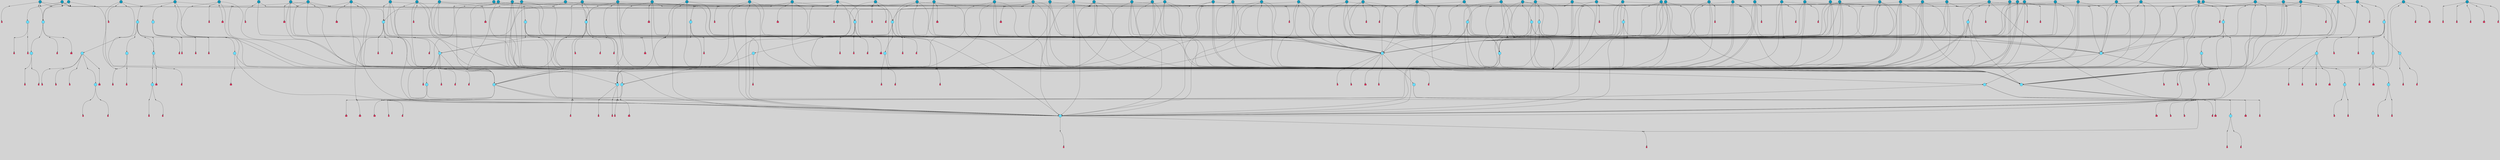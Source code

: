 // File exported with GEGELATI v1.3.1
// On the 2024-04-08 17:52:26
// With the File::TPGGraphDotExporter
digraph{
	graph[pad = "0.212, 0.055" bgcolor = lightgray]
	node[shape=circle style = filled label = ""]
		T3 [fillcolor="#66ddff"]
		T4 [fillcolor="#66ddff"]
		T7 [fillcolor="#66ddff"]
		T11 [fillcolor="#66ddff"]
		T24 [fillcolor="#66ddff"]
		T54 [fillcolor="#66ddff"]
		T164 [fillcolor="#66ddff"]
		T207 [fillcolor="#66ddff"]
		T250 [fillcolor="#66ddff"]
		T317 [fillcolor="#66ddff"]
		T318 [fillcolor="#66ddff"]
		T365 [fillcolor="#66ddff"]
		T455 [fillcolor="#66ddff"]
		T601 [fillcolor="#66ddff"]
		T630 [fillcolor="#66ddff"]
		T662 [fillcolor="#66ddff"]
		T663 [fillcolor="#66ddff"]
		T668 [fillcolor="#66ddff"]
		T801 [fillcolor="#1199bb"]
		T807 [fillcolor="#66ddff"]
		T816 [fillcolor="#1199bb"]
		T821 [fillcolor="#1199bb"]
		T837 [fillcolor="#1199bb"]
		T865 [fillcolor="#1199bb"]
		T867 [fillcolor="#1199bb"]
		T879 [fillcolor="#1199bb"]
		T884 [fillcolor="#1199bb"]
		T897 [fillcolor="#66ddff"]
		T899 [fillcolor="#1199bb"]
		T909 [fillcolor="#66ddff"]
		T913 [fillcolor="#1199bb"]
		T914 [fillcolor="#1199bb"]
		T915 [fillcolor="#66ddff"]
		T916 [fillcolor="#66ddff"]
		T917 [fillcolor="#66ddff"]
		T918 [fillcolor="#66ddff"]
		T919 [fillcolor="#66ddff"]
		T921 [fillcolor="#1199bb"]
		T922 [fillcolor="#1199bb"]
		T927 [fillcolor="#1199bb"]
		T928 [fillcolor="#1199bb"]
		T930 [fillcolor="#1199bb"]
		T939 [fillcolor="#1199bb"]
		T941 [fillcolor="#1199bb"]
		T943 [fillcolor="#1199bb"]
		T944 [fillcolor="#66ddff"]
		T950 [fillcolor="#1199bb"]
		T962 [fillcolor="#1199bb"]
		T965 [fillcolor="#66ddff"]
		T968 [fillcolor="#66ddff"]
		T969 [fillcolor="#66ddff"]
		T970 [fillcolor="#66ddff"]
		T971 [fillcolor="#66ddff"]
		T972 [fillcolor="#66ddff"]
		T973 [fillcolor="#66ddff"]
		T974 [fillcolor="#66ddff"]
		T975 [fillcolor="#1199bb"]
		T977 [fillcolor="#1199bb"]
		T979 [fillcolor="#1199bb"]
		T980 [fillcolor="#1199bb"]
		T981 [fillcolor="#1199bb"]
		T982 [fillcolor="#1199bb"]
		T983 [fillcolor="#1199bb"]
		T984 [fillcolor="#1199bb"]
		T985 [fillcolor="#1199bb"]
		T986 [fillcolor="#1199bb"]
		T989 [fillcolor="#1199bb"]
		T990 [fillcolor="#1199bb"]
		T991 [fillcolor="#1199bb"]
		T992 [fillcolor="#1199bb"]
		T995 [fillcolor="#1199bb"]
		T996 [fillcolor="#1199bb"]
		T997 [fillcolor="#1199bb"]
		T998 [fillcolor="#1199bb"]
		T999 [fillcolor="#1199bb"]
		T1001 [fillcolor="#1199bb"]
		T1002 [fillcolor="#1199bb"]
		T1004 [fillcolor="#1199bb"]
		T1005 [fillcolor="#1199bb"]
		T1007 [fillcolor="#1199bb"]
		T1008 [fillcolor="#1199bb"]
		T1009 [fillcolor="#1199bb"]
		T1010 [fillcolor="#1199bb"]
		T1011 [fillcolor="#1199bb"]
		T1013 [fillcolor="#1199bb"]
		T1014 [fillcolor="#1199bb"]
		T1015 [fillcolor="#1199bb"]
		T1016 [fillcolor="#1199bb"]
		T1018 [fillcolor="#1199bb"]
		T1020 [fillcolor="#1199bb"]
		T1023 [fillcolor="#1199bb"]
		T1025 [fillcolor="#1199bb"]
		T1026 [fillcolor="#66ddff"]
		T1029 [fillcolor="#1199bb"]
		T1030 [fillcolor="#1199bb"]
		T1031 [fillcolor="#66ddff"]
		T1032 [fillcolor="#66ddff"]
		T887 [fillcolor="#66ddff"]
		T1034 [fillcolor="#66ddff"]
		T1035 [fillcolor="#66ddff"]
		T1036 [fillcolor="#66ddff"]
		T1037 [fillcolor="#66ddff"]
		T1038 [fillcolor="#66ddff"]
		T1039 [fillcolor="#66ddff"]
		T1040 [fillcolor="#1199bb"]
		T1044 [fillcolor="#1199bb"]
		T1050 [fillcolor="#1199bb"]
		T1051 [fillcolor="#1199bb"]
		T1052 [fillcolor="#1199bb"]
		T1053 [fillcolor="#1199bb"]
		T1054 [fillcolor="#1199bb"]
		T1055 [fillcolor="#1199bb"]
		T1056 [fillcolor="#1199bb"]
		T1057 [fillcolor="#1199bb"]
		T1058 [fillcolor="#1199bb"]
		T1059 [fillcolor="#1199bb"]
		T1060 [fillcolor="#1199bb"]
		T1061 [fillcolor="#1199bb"]
		T1062 [fillcolor="#1199bb"]
		T1063 [fillcolor="#1199bb"]
		T1064 [fillcolor="#1199bb"]
		T1065 [fillcolor="#1199bb"]
		T1066 [fillcolor="#1199bb"]
		T1067 [fillcolor="#1199bb"]
		T1068 [fillcolor="#1199bb"]
		P15925 [fillcolor="#cccccc" shape=point] //6|
		I15925 [shape=box style=invis label="6|1&2|6#1|7&#92;n10|7&2|0#1|5&#92;n9|4&0|1#2|2&#92;n8|6&0|0#1|0&#92;n"]
		P15925 -> I15925[style=invis]
		A10271 [fillcolor="#ff3366" shape=box margin=0.03 width=0 height=0 label="3"]
		T3 -> P15925 -> A10271
		P15926 [fillcolor="#cccccc" shape=point] //3|
		I15926 [shape=box style=invis label="7|6&2|4#0|2&#92;n10|3&2|7#1|4&#92;n11|6&0|4#0|1&#92;n7|1&0|0#2|6&#92;n7|6&0|3#2|6&#92;n4|0&2|6#0|1&#92;n4|4&2|5#0|2&#92;n4|6&0|4#2|7&#92;n10|0&2|3#1|5&#92;n2|6&0|5#0|2&#92;n1|0&2|3#0|7&#92;n1|6&2|0#0|5&#92;n6|2&0|1#0|7&#92;n9|2&0|3#2|7&#92;n5|3&0|6#0|6&#92;n1|7&2|5#2|3&#92;n8|1&2|7#0|6&#92;n1|0&2|5#2|1&#92;n7|1&2|2#2|5&#92;n7|4&2|6#0|3&#92;n"]
		P15926 -> I15926[style=invis]
		A10272 [fillcolor="#ff3366" shape=box margin=0.03 width=0 height=0 label="4"]
		T3 -> P15926 -> A10272
		P15927 [fillcolor="#cccccc" shape=point] //7|
		I15927 [shape=box style=invis label="0|2&2|4#2|6&#92;n5|3&0|6#0|1&#92;n4|7&2|6#0|5&#92;n7|6&0|7#0|5&#92;n10|7&2|2#1|1&#92;n"]
		P15927 -> I15927[style=invis]
		A10273 [fillcolor="#ff3366" shape=box margin=0.03 width=0 height=0 label="4"]
		T4 -> P15927 -> A10273
		P15928 [fillcolor="#cccccc" shape=point] //0|
		I15928 [shape=box style=invis label="2|5&0|1#0|6&#92;n6|1&2|2#2|7&#92;n8|0&0|3#1|4&#92;n4|3&2|5#2|4&#92;n8|1&2|4#0|0&#92;n6|6&0|1#2|6&#92;n11|7&2|4#2|5&#92;n6|2&2|4#0|2&#92;n8|5&2|4#2|4&#92;n2|1&2|1#2|2&#92;n2|7&2|5#2|6&#92;n9|7&0|5#0|4&#92;n1|2&0|5#2|6&#92;n4|2&2|3#2|7&#92;n3|3&2|1#0|2&#92;n"]
		P15928 -> I15928[style=invis]
		A10274 [fillcolor="#ff3366" shape=box margin=0.03 width=0 height=0 label="5"]
		T4 -> P15928 -> A10274
		P15929 [fillcolor="#cccccc" shape=point] //-3|
		I15929 [shape=box style=invis label="1|6&2|7#0|7&#92;n10|2&0|7#1|3&#92;n9|6&2|7#2|2&#92;n5|3&0|7#0|7&#92;n1|6&2|3#0|0&#92;n2|3&2|3#2|2&#92;n5|1&2|6#0|6&#92;n"]
		P15929 -> I15929[style=invis]
		A10275 [fillcolor="#ff3366" shape=box margin=0.03 width=0 height=0 label="7"]
		T7 -> P15929 -> A10275
		P15930 [fillcolor="#cccccc" shape=point] //5|
		I15930 [shape=box style=invis label="0|5&2|3#0|1&#92;n0|6&2|1#2|4&#92;n6|2&2|6#0|7&#92;n7|4&0|3#0|1&#92;n5|4&0|7#1|6&#92;n9|1&0|5#2|2&#92;n6|3&2|3#1|7&#92;n11|7&2|4#1|6&#92;n2|5&0|1#0|0&#92;n4|7&0|0#0|2&#92;n6|2&0|6#0|0&#92;n2|1&2|6#2|4&#92;n10|0&2|0#1|0&#92;n6|6&2|4#0|6&#92;n"]
		P15930 -> I15930[style=invis]
		A10276 [fillcolor="#ff3366" shape=box margin=0.03 width=0 height=0 label="8"]
		T7 -> P15930 -> A10276
		P15931 [fillcolor="#cccccc" shape=point] //6|
		I15931 [shape=box style=invis label="3|0&2|7#2|2&#92;n3|2&0|4#2|5&#92;n5|1&0|2#1|0&#92;n8|7&0|1#2|0&#92;n8|5&0|3#0|6&#92;n0|2&0|2#2|3&#92;n1|5&2|5#0|5&#92;n5|6&0|6#0|7&#92;n6|7&0|0#2|6&#92;n1|2&2|3#0|0&#92;n7|7&2|3#0|4&#92;n0|7&2|7#0|6&#92;n1|0&2|2#2|7&#92;n4|4&0|1#0|0&#92;n"]
		P15931 -> I15931[style=invis]
		A10277 [fillcolor="#ff3366" shape=box margin=0.03 width=0 height=0 label="11"]
		T11 -> P15931 -> A10277
		P15932 [fillcolor="#cccccc" shape=point] //-4|
		I15932 [shape=box style=invis label="4|1&0|4#2|6&#92;n1|2&2|2#2|0&#92;n1|2&2|0#0|6&#92;n8|4&2|3#2|5&#92;n5|5&2|1#1|0&#92;n"]
		P15932 -> I15932[style=invis]
		A10278 [fillcolor="#ff3366" shape=box margin=0.03 width=0 height=0 label="12"]
		T11 -> P15932 -> A10278
		P15933 [fillcolor="#cccccc" shape=point] //-3|
		I15933 [shape=box style=invis label="8|1&2|3#0|5&#92;n0|6&0|5#0|5&#92;n3|7&2|1#0|6&#92;n3|5&0|1#0|0&#92;n9|5&2|0#0|4&#92;n3|5&0|2#0|3&#92;n10|6&2|4#1|0&#92;n9|4&2|7#2|6&#92;n1|7&2|5#2|2&#92;n"]
		P15933 -> I15933[style=invis]
		A10279 [fillcolor="#ff3366" shape=box margin=0.03 width=0 height=0 label="5"]
		T4 -> P15933 -> A10279
		P15934 [fillcolor="#cccccc" shape=point] //1|
		I15934 [shape=box style=invis label="5|1&0|6#2|7&#92;n2|4&0|4#2|2&#92;n0|6&0|5#0|4&#92;n10|6&2|5#1|6&#92;n9|3&0|1#1|7&#92;n10|3&2|2#1|0&#92;n5|0&0|0#2|1&#92;n11|3&2|3#1|5&#92;n10|3&0|1#1|0&#92;n2|4&0|1#0|1&#92;n0|2&0|3#2|4&#92;n9|2&2|1#2|5&#92;n11|7&2|6#2|6&#92;n"]
		P15934 -> I15934[style=invis]
		T24 -> P15934 -> T7
		P15935 [fillcolor="#cccccc" shape=point] //5|
		I15935 [shape=box style=invis label="3|0&2|0#0|1&#92;n3|0&0|7#0|1&#92;n5|3&0|2#2|6&#92;n4|4&2|4#2|6&#92;n11|2&0|7#1|6&#92;n2|7&2|2#2|5&#92;n9|3&2|6#2|7&#92;n7|7&0|0#0|4&#92;n6|1&2|4#2|3&#92;n5|4&2|0#1|6&#92;n1|3&0|7#0|4&#92;n"]
		P15935 -> I15935[style=invis]
		A10280 [fillcolor="#ff3366" shape=box margin=0.03 width=0 height=0 label="7"]
		T24 -> P15935 -> A10280
		P15936 [fillcolor="#cccccc" shape=point] //-2|
		I15936 [shape=box style=invis label="4|1&0|4#0|3&#92;n4|2&0|5#2|0&#92;n5|5&2|6#0|5&#92;n1|4&0|1#0|2&#92;n6|3&2|7#1|5&#92;n0|4&2|0#0|3&#92;n8|5&2|5#1|2&#92;n10|7&2|7#1|1&#92;n3|4&0|0#2|1&#92;n3|6&2|5#2|5&#92;n8|3&0|1#0|7&#92;n10|0&2|7#1|3&#92;n4|1&2|4#0|1&#92;n9|3&2|0#0|4&#92;n3|6&2|0#0|4&#92;n1|2&0|6#2|1&#92;n4|0&2|1#2|2&#92;n"]
		P15936 -> I15936[style=invis]
		A10281 [fillcolor="#ff3366" shape=box margin=0.03 width=0 height=0 label="14"]
		T24 -> P15936 -> A10281
		P15937 [fillcolor="#cccccc" shape=point] //8|
		I15937 [shape=box style=invis label="9|0&0|1#2|0&#92;n10|1&2|5#1|4&#92;n8|2&2|6#0|4&#92;n2|4&2|5#2|3&#92;n4|2&2|2#0|2&#92;n7|5&0|2#0|0&#92;n8|2&2|1#1|3&#92;n8|7&0|7#2|1&#92;n1|1&0|0#0|7&#92;n5|6&2|5#1|0&#92;n6|6&2|5#0|0&#92;n11|4&0|3#2|6&#92;n4|2&2|4#0|7&#92;n5|6&0|1#2|0&#92;n11|3&0|2#0|7&#92;n"]
		P15937 -> I15937[style=invis]
		A10282 [fillcolor="#ff3366" shape=box margin=0.03 width=0 height=0 label="6"]
		T54 -> P15937 -> A10282
		T54 -> P15935
		P15938 [fillcolor="#cccccc" shape=point] //-10|
		I15938 [shape=box style=invis label="3|6&0|0#0|4&#92;n4|1&2|4#0|1&#92;n5|1&0|1#0|4&#92;n5|5&2|6#0|5&#92;n6|5&0|6#0|3&#92;n11|1&2|0#0|1&#92;n0|7&2|0#0|3&#92;n1|2&0|6#0|1&#92;n8|0&0|4#2|0&#92;n0|4&0|7#2|7&#92;n7|0&2|7#1|3&#92;n3|1&0|5#2|5&#92;n5|1&0|4#0|3&#92;n2|2&0|2#0|0&#92;n8|3&0|1#0|7&#92;n3|0&0|3#0|5&#92;n7|2&0|5#2|0&#92;n6|3&2|7#1|5&#92;n4|7&2|7#2|1&#92;n"]
		P15938 -> I15938[style=invis]
		A10283 [fillcolor="#ff3366" shape=box margin=0.03 width=0 height=0 label="14"]
		T54 -> P15938 -> A10283
		T54 -> P15930
		T164 -> P15928
		P15939 [fillcolor="#cccccc" shape=point] //-1|
		I15939 [shape=box style=invis label="6|4&0|4#2|4&#92;n4|5&2|5#2|4&#92;n9|7&2|5#0|3&#92;n3|7&2|6#0|6&#92;n8|7&0|6#0|4&#92;n2|1&2|0#0|1&#92;n8|6&0|0#2|5&#92;n2|1&0|2#0|3&#92;n6|1&0|7#2|6&#92;n6|3&0|1#1|6&#92;n5|4&2|7#0|4&#92;n0|7&0|4#2|0&#92;n11|0&2|0#2|5&#92;n3|7&2|0#2|7&#92;n8|3&2|7#1|4&#92;n5|7&0|6#0|4&#92;n0|0&2|3#2|3&#92;n5|4&2|1#0|3&#92;n0|4&0|3#2|5&#92;n"]
		P15939 -> I15939[style=invis]
		A10284 [fillcolor="#ff3366" shape=box margin=0.03 width=0 height=0 label="10"]
		T164 -> P15939 -> A10284
		P15940 [fillcolor="#cccccc" shape=point] //-7|
		I15940 [shape=box style=invis label="6|1&0|2#0|3&#92;n1|2&0|1#2|0&#92;n10|3&2|2#1|1&#92;n0|1&0|2#0|7&#92;n4|6&2|7#2|4&#92;n6|0&2|7#0|6&#92;n"]
		P15940 -> I15940[style=invis]
		A10285 [fillcolor="#ff3366" shape=box margin=0.03 width=0 height=0 label="7"]
		T164 -> P15940 -> A10285
		P15941 [fillcolor="#cccccc" shape=point] //-6|
		I15941 [shape=box style=invis label="11|7&0|1#0|6&#92;n3|5&0|1#0|3&#92;n1|5&0|5#0|6&#92;n1|7&2|5#2|2&#92;n0|0&0|2#2|2&#92;n4|4&0|1#0|5&#92;n6|4&2|2#0|2&#92;n0|6&2|5#0|5&#92;n0|3&2|2#2|6&#92;n"]
		P15941 -> I15941[style=invis]
		A10286 [fillcolor="#ff3366" shape=box margin=0.03 width=0 height=0 label="5"]
		T164 -> P15941 -> A10286
		P15942 [fillcolor="#cccccc" shape=point] //4|
		I15942 [shape=box style=invis label="4|3&0|6#0|3&#92;n5|7&2|3#2|2&#92;n5|6&0|7#1|2&#92;n1|4&2|6#0|3&#92;n8|4&2|1#2|5&#92;n9|5&2|4#1|4&#92;n2|4&0|5#0|7&#92;n10|0&0|6#1|3&#92;n3|0&0|6#0|2&#92;n2|7&2|7#2|6&#92;n5|2&0|5#1|5&#92;n10|4&2|5#1|7&#92;n4|0&0|4#2|4&#92;n11|1&0|4#2|6&#92;n10|6&2|0#1|4&#92;n9|7&0|3#1|4&#92;n4|5&2|7#0|6&#92;n11|5&2|6#2|3&#92;n0|3&0|5#0|1&#92;n"]
		P15942 -> I15942[style=invis]
		A10287 [fillcolor="#ff3366" shape=box margin=0.03 width=0 height=0 label="13"]
		T164 -> P15942 -> A10287
		P15943 [fillcolor="#cccccc" shape=point] //7|
		I15943 [shape=box style=invis label="7|0&2|1#2|0&#92;n9|7&2|1#1|7&#92;n8|2&0|1#1|0&#92;n6|6&0|2#1|1&#92;n2|2&0|5#0|0&#92;n5|7&0|0#2|1&#92;n5|1&2|5#1|5&#92;n4|7&2|4#2|3&#92;n10|5&2|2#1|5&#92;n1|3&2|2#2|0&#92;n10|2&2|6#1|5&#92;n"]
		P15943 -> I15943[style=invis]
		A10288 [fillcolor="#ff3366" shape=box margin=0.03 width=0 height=0 label="1"]
		T207 -> P15943 -> A10288
		P15944 [fillcolor="#cccccc" shape=point] //-3|
		I15944 [shape=box style=invis label="3|7&0|0#0|2&#92;n11|5&0|1#1|1&#92;n4|1&0|6#2|6&#92;n4|0&0|1#0|5&#92;n"]
		P15944 -> I15944[style=invis]
		T207 -> P15944 -> T24
		P15945 [fillcolor="#cccccc" shape=point] //5|
		I15945 [shape=box style=invis label="8|1&2|6#0|6&#92;n3|0&0|7#0|1&#92;n11|3&0|2#2|6&#92;n4|4&2|4#2|6&#92;n11|2&0|7#1|6&#92;n2|7&2|2#2|5&#92;n7|7&0|0#0|4&#92;n6|1&2|4#2|3&#92;n5|4&2|0#1|6&#92;n3|0&2|0#0|1&#92;n1|3&0|7#0|4&#92;n"]
		P15945 -> I15945[style=invis]
		A10289 [fillcolor="#ff3366" shape=box margin=0.03 width=0 height=0 label="7"]
		T207 -> P15945 -> A10289
		P15946 [fillcolor="#cccccc" shape=point] //5|
		I15946 [shape=box style=invis label="10|4&2|6#1|2&#92;n8|4&0|1#1|0&#92;n0|4&2|6#0|0&#92;n8|4&2|5#2|1&#92;n7|5&2|5#1|0&#92;n3|6&0|6#2|2&#92;n1|7&0|7#0|5&#92;n2|0&0|7#2|4&#92;n9|4&2|6#2|7&#92;n2|6&2|2#0|0&#92;n11|7&2|7#0|7&#92;n5|5&0|0#0|1&#92;n10|1&0|0#1|0&#92;n7|3&0|1#2|5&#92;n9|2&2|7#1|5&#92;n9|0&2|5#1|2&#92;n1|6&2|4#2|2&#92;n3|3&2|2#0|7&#92;n1|6&2|0#0|0&#92;n6|4&2|6#1|0&#92;n"]
		P15946 -> I15946[style=invis]
		A10290 [fillcolor="#ff3366" shape=box margin=0.03 width=0 height=0 label="1"]
		T207 -> P15946 -> A10290
		P15947 [fillcolor="#cccccc" shape=point] //7|
		I15947 [shape=box style=invis label="6|1&2|6#2|7&#92;n7|0&2|4#2|3&#92;n3|3&0|7#0|6&#92;n5|4&0|2#2|4&#92;n8|5&2|6#2|7&#92;n0|0&2|3#0|3&#92;n5|4&2|4#2|6&#92;n"]
		P15947 -> I15947[style=invis]
		T207 -> P15947 -> T4
		P15948 [fillcolor="#cccccc" shape=point] //8|
		I15948 [shape=box style=invis label="5|4&2|1#1|0&#92;n3|0&0|3#2|0&#92;n3|7&2|2#0|6&#92;n6|6&0|2#2|4&#92;n0|0&0|2#0|6&#92;n"]
		P15948 -> I15948[style=invis]
		T250 -> P15948 -> T164
		P15949 [fillcolor="#cccccc" shape=point] //5|
		I15949 [shape=box style=invis label="3|0&2|0#2|1&#92;n3|0&0|7#0|1&#92;n5|3&0|2#2|6&#92;n4|4&2|4#2|6&#92;n5|4&2|0#1|6&#92;n2|7&2|2#2|5&#92;n1|3&0|7#0|4&#92;n11|6&2|2#0|7&#92;n7|7&0|0#0|4&#92;n6|1&2|4#2|3&#92;n11|0&0|7#1|6&#92;n9|3&2|6#2|7&#92;n"]
		P15949 -> I15949[style=invis]
		A10291 [fillcolor="#ff3366" shape=box margin=0.03 width=0 height=0 label="7"]
		T250 -> P15949 -> A10291
		P15950 [fillcolor="#cccccc" shape=point] //7|
		I15950 [shape=box style=invis label="7|4&2|7#0|4&#92;n4|6&0|1#2|5&#92;n2|1&2|3#0|0&#92;n4|3&2|0#0|1&#92;n0|0&2|7#2|7&#92;n7|7&0|5#2|3&#92;n5|0&2|1#2|2&#92;n10|0&0|4#1|2&#92;n4|4&0|7#0|0&#92;n6|7&0|2#0|1&#92;n1|4&2|5#0|4&#92;n"]
		P15950 -> I15950[style=invis]
		A10292 [fillcolor="#ff3366" shape=box margin=0.03 width=0 height=0 label="0"]
		T250 -> P15950 -> A10292
		T250 -> P15935
		P15951 [fillcolor="#cccccc" shape=point] //10|
		I15951 [shape=box style=invis label="6|1&2|4#2|3&#92;n3|0&0|7#0|1&#92;n5|3&0|2#2|6&#92;n4|4&0|4#2|6&#92;n5|4&2|0#1|6&#92;n10|5&0|6#1|5&#92;n2|5&2|1#2|2&#92;n1|3&0|7#0|4&#92;n3|0&2|0#0|1&#92;n11|2&0|5#1|6&#92;n9|3&2|6#2|7&#92;n7|7&0|0#0|4&#92;n"]
		P15951 -> I15951[style=invis]
		A10293 [fillcolor="#ff3366" shape=box margin=0.03 width=0 height=0 label="7"]
		T250 -> P15951 -> A10293
		P15952 [fillcolor="#cccccc" shape=point] //7|
		I15952 [shape=box style=invis label="9|6&2|6#1|3&#92;n9|7&2|0#1|7&#92;n3|0&2|0#0|0&#92;n1|6&0|0#0|4&#92;n7|4&0|3#0|1&#92;n"]
		P15952 -> I15952[style=invis]
		A10294 [fillcolor="#ff3366" shape=box margin=0.03 width=0 height=0 label="12"]
		T318 -> P15952 -> A10294
		P15953 [fillcolor="#cccccc" shape=point] //-9|
		I15953 [shape=box style=invis label="7|1&0|0#2|6&#92;n1|6&0|4#2|7&#92;n7|6&2|4#0|2&#92;n10|7&2|1#1|3&#92;n7|6&0|3#2|6&#92;n4|0&2|2#2|1&#92;n1|0&0|5#2|3&#92;n6|1&2|6#1|1&#92;n7|4&2|6#1|0&#92;n9|5&0|1#0|2&#92;n9|2&0|3#0|7&#92;n6|0&2|7#0|6&#92;n10|5&2|3#1|5&#92;n10|0&2|7#1|4&#92;n1|0&2|3#0|7&#92;n5|2&0|6#0|6&#92;n2|6&0|1#0|2&#92;n7|4&2|5#0|3&#92;n3|6&2|4#0|5&#92;n1|6&2|0#0|5&#92;n"]
		P15953 -> I15953[style=invis]
		A10295 [fillcolor="#ff3366" shape=box margin=0.03 width=0 height=0 label="4"]
		T318 -> P15953 -> A10295
		P15954 [fillcolor="#cccccc" shape=point] //-7|
		I15954 [shape=box style=invis label="9|1&2|7#2|1&#92;n7|0&2|0#2|7&#92;n2|3&2|3#2|2&#92;n8|5&2|1#0|3&#92;n5|5&0|7#0|1&#92;n1|6&2|7#0|7&#92;n10|2&0|7#1|3&#92;n6|4&2|2#2|4&#92;n0|6&2|5#0|2&#92;n"]
		P15954 -> I15954[style=invis]
		A10296 [fillcolor="#ff3366" shape=box margin=0.03 width=0 height=0 label="7"]
		T318 -> P15954 -> A10296
		P15955 [fillcolor="#cccccc" shape=point] //3|
		I15955 [shape=box style=invis label="7|6&2|4#0|2&#92;n10|3&2|7#1|4&#92;n11|6&0|4#0|1&#92;n7|1&0|0#2|6&#92;n7|6&0|3#2|6&#92;n4|0&2|6#0|1&#92;n4|4&2|5#0|2&#92;n4|6&0|4#2|7&#92;n10|0&2|3#1|5&#92;n2|6&0|5#0|2&#92;n1|0&2|3#0|7&#92;n1|6&2|0#0|5&#92;n6|2&0|1#0|7&#92;n9|2&0|3#2|7&#92;n5|3&0|6#0|6&#92;n1|7&2|5#2|3&#92;n8|1&2|7#0|6&#92;n1|0&2|5#2|1&#92;n7|1&2|2#2|5&#92;n7|4&2|6#0|3&#92;n"]
		P15955 -> I15955[style=invis]
		A10297 [fillcolor="#ff3366" shape=box margin=0.03 width=0 height=0 label="4"]
		T317 -> P15955 -> A10297
		P15956 [fillcolor="#cccccc" shape=point] //6|
		I15956 [shape=box style=invis label="6|1&2|6#1|7&#92;n10|7&2|0#1|5&#92;n9|4&0|1#2|2&#92;n8|6&0|0#1|0&#92;n"]
		P15956 -> I15956[style=invis]
		A10298 [fillcolor="#ff3366" shape=box margin=0.03 width=0 height=0 label="3"]
		T317 -> P15956 -> A10298
		P15957 [fillcolor="#cccccc" shape=point] //-9|
		I15957 [shape=box style=invis label="11|5&0|0#2|6&#92;n8|5&2|3#2|1&#92;n7|1&0|6#1|3&#92;n11|4&0|2#0|1&#92;n9|0&2|7#1|6&#92;n10|1&0|3#1|6&#92;n0|3&0|4#2|5&#92;n5|7&2|3#1|6&#92;n2|0&2|1#0|7&#92;n"]
		P15957 -> I15957[style=invis]
		A10299 [fillcolor="#ff3366" shape=box margin=0.03 width=0 height=0 label="2"]
		T318 -> P15957 -> A10299
		P15958 [fillcolor="#cccccc" shape=point] //-1|
		I15958 [shape=box style=invis label="1|7&2|1#0|6&#92;n8|1&2|3#0|5&#92;n10|6&2|7#1|0&#92;n1|7&2|5#0|2&#92;n0|3&0|3#2|2&#92;n3|5&0|1#0|0&#92;n3|5&0|2#0|3&#92;n1|5&2|0#0|4&#92;n5|7&2|2#2|5&#92;n4|0&2|3#0|3&#92;n"]
		P15958 -> I15958[style=invis]
		T318 -> P15958 -> T317
		P15959 [fillcolor="#cccccc" shape=point] //2|
		I15959 [shape=box style=invis label="11|2&2|1#2|2&#92;n0|1&0|0#0|6&#92;n9|2&0|4#2|2&#92;n9|7&2|0#0|0&#92;n4|5&0|6#2|7&#92;n6|7&0|2#0|1&#92;n5|6&0|2#1|0&#92;n11|6&2|1#2|1&#92;n11|0&0|0#2|3&#92;n8|4&0|7#1|1&#92;n11|3&0|7#1|6&#92;n9|2&2|1#2|5&#92;n11|7&0|2#0|2&#92;n"]
		P15959 -> I15959[style=invis]
		T365 -> P15959 -> T3
		P15960 [fillcolor="#cccccc" shape=point] //4|
		I15960 [shape=box style=invis label="7|1&0|6#0|1&#92;n6|7&2|7#1|7&#92;n10|1&2|1#1|1&#92;n9|6&2|2#1|4&#92;n4|7&0|4#2|2&#92;n9|6&0|5#1|1&#92;n10|0&2|6#1|6&#92;n5|1&0|1#2|3&#92;n10|1&0|5#1|0&#92;n3|4&2|3#0|0&#92;n8|2&0|5#2|4&#92;n1|6&2|0#0|0&#92;n2|3&0|1#2|6&#92;n5|2&2|2#1|6&#92;n2|2&0|1#2|1&#92;n3|1&2|7#0|3&#92;n6|7&2|3#0|4&#92;n"]
		P15960 -> I15960[style=invis]
		A10300 [fillcolor="#ff3366" shape=box margin=0.03 width=0 height=0 label="10"]
		T365 -> P15960 -> A10300
		P15961 [fillcolor="#cccccc" shape=point] //3|
		I15961 [shape=box style=invis label="4|7&0|7#2|7&#92;n11|5&2|6#0|2&#92;n5|5&2|6#2|0&#92;n3|2&0|6#0|3&#92;n10|2&2|5#1|5&#92;n9|4&2|3#1|5&#92;n2|5&2|7#2|4&#92;n11|3&2|5#1|0&#92;n7|0&0|7#2|1&#92;n1|2&0|5#0|1&#92;n"]
		P15961 -> I15961[style=invis]
		A10301 [fillcolor="#ff3366" shape=box margin=0.03 width=0 height=0 label="5"]
		T365 -> P15961 -> A10301
		P15962 [fillcolor="#cccccc" shape=point] //2|
		I15962 [shape=box style=invis label="9|0&0|7#0|5&#92;n10|4&2|5#1|6&#92;n4|7&0|2#2|3&#92;n6|0&2|6#0|6&#92;n11|0&2|3#0|7&#92;n7|0&2|4#1|2&#92;n6|3&2|6#2|1&#92;n5|1&2|6#2|7&#92;n"]
		P15962 -> I15962[style=invis]
		T455 -> P15962 -> T7
		P15963 [fillcolor="#cccccc" shape=point] //2|
		I15963 [shape=box style=invis label="4|1&0|5#0|1&#92;n6|4&0|7#2|4&#92;n10|5&2|6#1|4&#92;n9|2&0|4#2|3&#92;n6|2&2|3#1|7&#92;n8|1&0|2#0|3&#92;n4|0&2|0#0|1&#92;n"]
		P15963 -> I15963[style=invis]
		T455 -> P15963 -> T54
		P15964 [fillcolor="#cccccc" shape=point] //4|
		I15964 [shape=box style=invis label="6|0&2|6#0|7&#92;n11|2&0|3#1|2&#92;n11|3&0|7#1|5&#92;n10|4&2|6#1|6&#92;n1|0&2|7#0|6&#92;n4|4&2|6#0|2&#92;n4|7&0|2#2|3&#92;n1|7&0|4#2|3&#92;n9|0&0|7#0|0&#92;n"]
		P15964 -> I15964[style=invis]
		T455 -> P15964 -> T7
		P15965 [fillcolor="#cccccc" shape=point] //-3|
		I15965 [shape=box style=invis label="6|1&0|5#0|3&#92;n10|0&2|7#1|6&#92;n0|1&0|2#0|7&#92;n6|2&0|3#2|7&#92;n4|6&2|7#2|4&#92;n"]
		P15965 -> I15965[style=invis]
		A10302 [fillcolor="#ff3366" shape=box margin=0.03 width=0 height=0 label="7"]
		T455 -> P15965 -> A10302
		P15966 [fillcolor="#cccccc" shape=point] //7|
		I15966 [shape=box style=invis label="10|5&0|6#1|7&#92;n4|3&2|6#0|3&#92;n8|4&0|6#1|2&#92;n3|0&2|0#2|3&#92;n5|6&2|3#0|4&#92;n0|7&2|1#0|5&#92;n8|7&2|2#2|5&#92;n9|1&0|0#1|0&#92;n10|1&2|1#1|4&#92;n3|3&2|7#0|4&#92;n5|2&2|3#0|4&#92;n2|0&2|6#2|2&#92;n1|7&0|1#0|7&#92;n"]
		P15966 -> I15966[style=invis]
		T455 -> P15966 -> T365
		P15967 [fillcolor="#cccccc" shape=point] //-4|
		I15967 [shape=box style=invis label="10|6&2|6#1|6&#92;n7|7&2|4#0|2&#92;n4|1&2|6#0|1&#92;n10|3&2|7#1|4&#92;n3|6&0|4#0|5&#92;n2|5&0|5#0|2&#92;n4|6&0|4#0|1&#92;n3|5&2|3#0|1&#92;n4|4&2|5#0|2&#92;n9|2&0|3#2|7&#92;n10|0&2|3#1|4&#92;n7|1&0|0#2|6&#92;n4|6&0|4#2|7&#92;n1|7&0|2#2|4&#92;n1|7&0|6#2|0&#92;n5|3&0|6#0|5&#92;n7|6&0|3#2|6&#92;n1|6&2|0#0|5&#92;n1|4&2|5#2|3&#92;n7|1&2|2#2|5&#92;n"]
		P15967 -> I15967[style=invis]
		T601 -> P15967 -> T207
		P15968 [fillcolor="#cccccc" shape=point] //2|
		I15968 [shape=box style=invis label="4|1&0|4#2|6&#92;n5|5&2|1#1|0&#92;n1|0&2|0#0|6&#92;n8|4&2|3#2|5&#92;n"]
		P15968 -> I15968[style=invis]
		T601 -> P15968 -> T11
		P15969 [fillcolor="#cccccc" shape=point] //3|
		I15969 [shape=box style=invis label="7|2&0|2#2|4&#92;n0|4&0|6#2|7&#92;n9|0&0|1#2|2&#92;n8|6&0|0#1|0&#92;n"]
		P15969 -> I15969[style=invis]
		A10303 [fillcolor="#ff3366" shape=box margin=0.03 width=0 height=0 label="3"]
		T601 -> P15969 -> A10303
		P15970 [fillcolor="#cccccc" shape=point] //6|
		I15970 [shape=box style=invis label="4|4&0|7#2|7&#92;n10|6&0|1#1|3&#92;n7|5&0|2#0|7&#92;n10|7&0|1#1|5&#92;n9|0&2|1#1|0&#92;n"]
		P15970 -> I15970[style=invis]
		A10304 [fillcolor="#ff3366" shape=box margin=0.03 width=0 height=0 label="7"]
		T630 -> P15970 -> A10304
		P15971 [fillcolor="#cccccc" shape=point] //2|
		I15971 [shape=box style=invis label="0|2&2|6#2|6&#92;n7|0&2|7#1|7&#92;n10|7&0|5#1|6&#92;n0|5&2|7#0|4&#92;n3|1&0|1#2|6&#92;n4|7&0|2#0|6&#92;n"]
		P15971 -> I15971[style=invis]
		T630 -> P15971 -> T164
		T630 -> P15966
		P15972 [fillcolor="#cccccc" shape=point] //7|
		I15972 [shape=box style=invis label="0|3&2|7#2|1&#92;n3|7&0|1#0|3&#92;n3|1&0|3#2|1&#92;n5|0&0|0#0|2&#92;n9|0&2|2#0|7&#92;n2|5&2|6#0|0&#92;n9|4&2|7#2|6&#92;n8|4&2|6#0|2&#92;n9|5&2|1#0|2&#92;n8|1&2|5#0|5&#92;n9|5&2|0#2|4&#92;n11|2&0|3#0|4&#92;n"]
		P15972 -> I15972[style=invis]
		A10305 [fillcolor="#ff3366" shape=box margin=0.03 width=0 height=0 label="5"]
		T630 -> P15972 -> A10305
		P15973 [fillcolor="#cccccc" shape=point] //7|
		I15973 [shape=box style=invis label="7|4&2|1#2|4&#92;n1|1&2|1#0|4&#92;n10|3&0|3#1|2&#92;n8|0&0|4#1|2&#92;n7|6&0|5#0|5&#92;n0|0&2|7#2|7&#92;n6|7&0|2#0|6&#92;n4|3&2|0#0|1&#92;n4|6&0|7#2|5&#92;n7|4&2|7#0|4&#92;n2|0&2|0#2|6&#92;n8|3&0|6#1|5&#92;n"]
		P15973 -> I15973[style=invis]
		A10306 [fillcolor="#ff3366" shape=box margin=0.03 width=0 height=0 label="0"]
		T663 -> P15973 -> A10306
		P15974 [fillcolor="#cccccc" shape=point] //6|
		I15974 [shape=box style=invis label="6|1&2|6#1|7&#92;n10|7&2|0#1|5&#92;n9|4&0|1#2|2&#92;n8|6&0|0#1|0&#92;n"]
		P15974 -> I15974[style=invis]
		A10307 [fillcolor="#ff3366" shape=box margin=0.03 width=0 height=0 label="3"]
		T662 -> P15974 -> A10307
		P15975 [fillcolor="#cccccc" shape=point] //-1|
		I15975 [shape=box style=invis label="1|7&2|1#0|6&#92;n8|1&2|3#0|5&#92;n10|6&2|7#1|0&#92;n1|7&2|5#0|2&#92;n0|3&0|3#2|2&#92;n3|5&0|1#0|0&#92;n3|5&0|2#0|3&#92;n1|5&2|0#0|4&#92;n5|7&2|2#2|5&#92;n4|0&2|3#0|3&#92;n"]
		P15975 -> I15975[style=invis]
		T663 -> P15975 -> T662
		P15976 [fillcolor="#cccccc" shape=point] //7|
		I15976 [shape=box style=invis label="9|6&2|6#1|3&#92;n9|7&2|0#1|7&#92;n3|0&2|0#0|0&#92;n1|6&0|0#0|4&#92;n7|4&0|3#0|1&#92;n"]
		P15976 -> I15976[style=invis]
		A10308 [fillcolor="#ff3366" shape=box margin=0.03 width=0 height=0 label="12"]
		T663 -> P15976 -> A10308
		P15977 [fillcolor="#cccccc" shape=point] //-9|
		I15977 [shape=box style=invis label="11|5&0|0#2|6&#92;n8|5&2|3#2|1&#92;n7|1&0|6#1|3&#92;n11|4&0|2#0|1&#92;n9|0&2|7#1|6&#92;n10|1&0|3#1|6&#92;n0|3&0|4#2|5&#92;n5|7&2|3#1|6&#92;n2|0&2|1#0|7&#92;n"]
		P15977 -> I15977[style=invis]
		A10309 [fillcolor="#ff3366" shape=box margin=0.03 width=0 height=0 label="2"]
		T663 -> P15977 -> A10309
		P15978 [fillcolor="#cccccc" shape=point] //3|
		I15978 [shape=box style=invis label="7|6&2|4#0|2&#92;n10|3&2|7#1|4&#92;n11|6&0|4#0|1&#92;n7|1&0|0#2|6&#92;n7|6&0|3#2|6&#92;n4|0&2|6#0|1&#92;n4|4&2|5#0|2&#92;n4|6&0|4#2|7&#92;n10|0&2|3#1|5&#92;n2|6&0|5#0|2&#92;n1|0&2|3#0|7&#92;n1|6&2|0#0|5&#92;n6|2&0|1#0|7&#92;n9|2&0|3#2|7&#92;n5|3&0|6#0|6&#92;n1|7&2|5#2|3&#92;n8|1&2|7#0|6&#92;n1|0&2|5#2|1&#92;n7|1&2|2#2|5&#92;n7|4&2|6#0|3&#92;n"]
		P15978 -> I15978[style=invis]
		A10310 [fillcolor="#ff3366" shape=box margin=0.03 width=0 height=0 label="4"]
		T662 -> P15978 -> A10310
		P15979 [fillcolor="#cccccc" shape=point] //-2|
		I15979 [shape=box style=invis label="9|1&2|7#2|1&#92;n10|2&2|2#1|6&#92;n7|0&2|6#2|7&#92;n10|2&0|7#1|3&#92;n2|3&2|3#2|2&#92;n5|5&0|7#1|1&#92;n1|6&2|7#0|7&#92;n8|5&2|1#0|3&#92;n0|6&2|5#0|2&#92;n"]
		P15979 -> I15979[style=invis]
		A10311 [fillcolor="#ff3366" shape=box margin=0.03 width=0 height=0 label="7"]
		T663 -> P15979 -> A10311
		P15980 [fillcolor="#cccccc" shape=point] //-5|
		I15980 [shape=box style=invis label="0|7&0|6#2|1&#92;n3|5&0|7#2|7&#92;n1|0&0|7#0|4&#92;n0|5&0|3#2|4&#92;n2|1&2|4#0|4&#92;n6|5&2|4#1|4&#92;n11|7&2|2#2|2&#92;n"]
		P15980 -> I15980[style=invis]
		T668 -> P15980 -> T7
		P15981 [fillcolor="#cccccc" shape=point] //-2|
		I15981 [shape=box style=invis label="9|0&2|5#0|2&#92;n3|4&2|2#2|2&#92;n11|5&2|5#2|7&#92;n3|5&2|2#0|3&#92;n0|0&2|1#0|0&#92;n"]
		P15981 -> I15981[style=invis]
		A10312 [fillcolor="#ff3366" shape=box margin=0.03 width=0 height=0 label="7"]
		T668 -> P15981 -> A10312
		T668 -> P15966
		T668 -> P15968
		P15982 [fillcolor="#cccccc" shape=point] //-1|
		I15982 [shape=box style=invis label="0|7&2|6#2|1&#92;n8|3&0|5#2|5&#92;n3|5&0|7#2|7&#92;n2|1&2|4#0|4&#92;n0|5&0|3#2|4&#92;n1|0&0|7#0|4&#92;n6|5&2|4#1|4&#92;n11|7&2|2#2|2&#92;n"]
		P15982 -> I15982[style=invis]
		T801 -> P15982 -> T7
		T801 -> P15966
		P15983 [fillcolor="#cccccc" shape=point] //-6|
		I15983 [shape=box style=invis label="6|2&2|7#0|5&#92;n6|4&2|2#0|2&#92;n1|7&2|5#2|2&#92;n0|0&0|2#2|2&#92;n8|3&2|2#2|6&#92;n3|2&0|1#0|3&#92;n0|4&2|7#2|6&#92;n4|4&0|1#2|5&#92;n0|6&2|5#0|5&#92;n4|5&0|3#0|5&#92;n11|7&0|1#0|1&#92;n"]
		P15983 -> I15983[style=invis]
		A10313 [fillcolor="#ff3366" shape=box margin=0.03 width=0 height=0 label="5"]
		T801 -> P15983 -> A10313
		P15984 [fillcolor="#cccccc" shape=point] //0|
		I15984 [shape=box style=invis label="9|3&2|3#2|3&#92;n0|3&2|3#0|3&#92;n11|5&0|6#2|7&#92;n6|1&2|6#0|6&#92;n11|6&2|7#0|1&#92;n1|7&0|7#2|0&#92;n8|6&2|0#0|7&#92;n4|0&0|3#2|5&#92;n7|0&2|4#1|2&#92;n6|1&2|0#0|7&#92;n"]
		P15984 -> I15984[style=invis]
		T801 -> P15984 -> T663
		T801 -> P15966
		P15985 [fillcolor="#cccccc" shape=point] //4|
		I15985 [shape=box style=invis label="1|7&0|1#0|7&#92;n0|7&2|1#0|5&#92;n8|4&0|6#1|2&#92;n3|0&2|0#2|3&#92;n5|6&2|3#0|4&#92;n4|3&2|6#0|3&#92;n3|3&2|7#0|2&#92;n9|0&0|0#1|0&#92;n5|2&2|3#0|4&#92;n2|0&2|6#2|6&#92;n10|5&0|6#1|7&#92;n"]
		P15985 -> I15985[style=invis]
		T807 -> P15985 -> T365
		P15986 [fillcolor="#cccccc" shape=point] //3|
		I15986 [shape=box style=invis label="11|2&0|3#0|4&#92;n8|1&2|5#0|5&#92;n3|0&2|7#0|7&#92;n8|3&2|1#0|1&#92;n9|0&2|2#0|7&#92;n9|6&0|1#0|2&#92;n2|5&0|6#0|0&#92;n5|0&0|0#0|2&#92;n4|2&0|5#2|3&#92;n9|7&2|7#0|6&#92;n8|7&0|3#2|7&#92;n7|1&2|4#2|5&#92;n9|5&2|0#2|4&#92;n7|2&0|4#1|5&#92;n"]
		P15986 -> I15986[style=invis]
		A10314 [fillcolor="#ff3366" shape=box margin=0.03 width=0 height=0 label="5"]
		T807 -> P15986 -> A10314
		P15987 [fillcolor="#cccccc" shape=point] //6|
		I15987 [shape=box style=invis label="7|7&0|2#2|6&#92;n3|0&0|7#2|4&#92;n5|7&0|5#0|4&#92;n5|5&0|0#0|7&#92;n11|7&2|2#2|3&#92;n"]
		P15987 -> I15987[style=invis]
		A10315 [fillcolor="#ff3366" shape=box margin=0.03 width=0 height=0 label="3"]
		T807 -> P15987 -> A10315
		T807 -> P15932
		T807 -> P15966
		P15988 [fillcolor="#cccccc" shape=point] //5|
		I15988 [shape=box style=invis label="9|4&2|3#1|3&#92;n0|4&2|4#0|5&#92;n6|1&2|6#2|5&#92;n4|0&0|5#2|0&#92;n"]
		P15988 -> I15988[style=invis]
		A10316 [fillcolor="#ff3366" shape=box margin=0.03 width=0 height=0 label="7"]
		T816 -> P15988 -> A10316
		P15989 [fillcolor="#cccccc" shape=point] //7|
		I15989 [shape=box style=invis label="7|4&2|1#2|4&#92;n1|1&2|1#0|4&#92;n10|3&0|3#1|2&#92;n8|0&0|4#1|2&#92;n7|6&0|5#0|5&#92;n0|0&2|7#2|7&#92;n6|7&0|2#0|6&#92;n4|3&2|0#0|1&#92;n4|6&0|7#2|5&#92;n7|4&2|7#0|4&#92;n2|0&2|0#2|6&#92;n8|3&0|6#1|5&#92;n"]
		P15989 -> I15989[style=invis]
		A10317 [fillcolor="#ff3366" shape=box margin=0.03 width=0 height=0 label="0"]
		T816 -> P15989 -> A10317
		P15990 [fillcolor="#cccccc" shape=point] //-9|
		I15990 [shape=box style=invis label="11|5&0|0#2|6&#92;n8|5&2|3#2|1&#92;n7|1&0|6#1|3&#92;n11|4&0|2#0|1&#92;n9|0&2|7#1|6&#92;n10|1&0|3#1|6&#92;n0|3&0|4#2|5&#92;n5|7&2|3#1|6&#92;n2|0&2|1#0|7&#92;n"]
		P15990 -> I15990[style=invis]
		A10318 [fillcolor="#ff3366" shape=box margin=0.03 width=0 height=0 label="2"]
		T816 -> P15990 -> A10318
		P15991 [fillcolor="#cccccc" shape=point] //10|
		I15991 [shape=box style=invis label="7|3&0|3#0|1&#92;n9|6&2|6#1|3&#92;n7|6&0|1#1|5&#92;n1|6&0|3#0|5&#92;n4|6&2|0#0|6&#92;n3|0&2|4#0|0&#92;n"]
		P15991 -> I15991[style=invis]
		A10319 [fillcolor="#ff3366" shape=box margin=0.03 width=0 height=0 label="12"]
		T816 -> P15991 -> A10319
		P15992 [fillcolor="#cccccc" shape=point] //-6|
		I15992 [shape=box style=invis label="5|5&0|7#1|1&#92;n10|2&2|2#1|6&#92;n7|0&2|6#2|7&#92;n10|2&0|7#1|3&#92;n10|0&2|6#1|0&#92;n8|5&2|1#0|6&#92;n11|2&2|1#0|4&#92;n"]
		P15992 -> I15992[style=invis]
		A10320 [fillcolor="#ff3366" shape=box margin=0.03 width=0 height=0 label="7"]
		T816 -> P15992 -> A10320
		T821 -> P15966
		T821 -> P15982
		T821 -> P15971
		P15993 [fillcolor="#cccccc" shape=point] //-10|
		I15993 [shape=box style=invis label="10|6&2|5#1|6&#92;n9|3&0|1#1|7&#92;n2|4&0|1#0|1&#92;n11|3&0|7#1|6&#92;n6|7&2|0#2|6&#92;n3|0&2|0#2|3&#92;n8|0&0|0#0|1&#92;n0|6&0|7#0|4&#92;n5|1&0|6#2|7&#92;n"]
		P15993 -> I15993[style=invis]
		T821 -> P15993 -> T7
		P15994 [fillcolor="#cccccc" shape=point] //8|
		I15994 [shape=box style=invis label="3|5&2|0#2|4&#92;n6|0&2|5#0|6&#92;n8|5&0|2#0|1&#92;n"]
		P15994 -> I15994[style=invis]
		A10321 [fillcolor="#ff3366" shape=box margin=0.03 width=0 height=0 label="5"]
		T821 -> P15994 -> A10321
		T837 -> P15982
		P15995 [fillcolor="#cccccc" shape=point] //-6|
		I15995 [shape=box style=invis label="10|5&0|6#1|7&#92;n1|1&2|1#0|4&#92;n4|4&2|7#2|2&#92;n3|0&2|7#0|4&#92;n0|7&2|1#0|5&#92;n8|7&2|2#2|5&#92;n3|0&2|0#2|3&#92;n9|1&0|0#1|0&#92;n5|6&2|3#0|4&#92;n2|0&0|7#0|7&#92;n8|4&0|6#1|2&#92;n"]
		P15995 -> I15995[style=invis]
		T837 -> P15995 -> T365
		T837 -> P15984
		T837 -> P15966
		P15996 [fillcolor="#cccccc" shape=point] //-3|
		I15996 [shape=box style=invis label="9|3&2|3#2|3&#92;n0|3&2|3#0|3&#92;n1|7&0|7#2|0&#92;n6|1&2|6#0|6&#92;n11|5&0|6#2|7&#92;n8|6&2|0#0|7&#92;n4|0&0|3#2|5&#92;n7|0&2|4#1|5&#92;n6|1&2|0#0|7&#92;n"]
		P15996 -> I15996[style=invis]
		T837 -> P15996 -> T663
		T865 -> P15982
		T865 -> P15995
		T865 -> P15996
		T865 -> P15966
		P15997 [fillcolor="#cccccc" shape=point] //8|
		I15997 [shape=box style=invis label="4|7&2|5#0|5&#92;n1|5&2|6#2|5&#92;n1|1&2|6#2|6&#92;n9|2&2|1#0|4&#92;n8|7&2|6#2|7&#92;n6|0&0|6#0|2&#92;n"]
		P15997 -> I15997[style=invis]
		A10322 [fillcolor="#ff3366" shape=box margin=0.03 width=0 height=0 label="4"]
		T865 -> P15997 -> A10322
		T867 -> P15968
		P15998 [fillcolor="#cccccc" shape=point] //-2|
		I15998 [shape=box style=invis label="5|2&2|2#1|6&#92;n0|7&0|6#0|5&#92;n7|2&0|6#0|1&#92;n6|7&2|7#1|7&#92;n3|7&0|0#0|1&#92;n4|6&0|4#2|2&#92;n9|6&2|2#1|4&#92;n9|0&0|0#0|1&#92;n7|6&0|5#1|1&#92;n10|0&2|6#1|6&#92;n5|1&0|1#2|3&#92;n10|1&2|1#1|1&#92;n10|1&0|5#1|0&#92;n3|4&2|3#0|0&#92;n5|1&2|5#2|7&#92;n1|6&2|0#0|0&#92;n2|3&0|0#2|6&#92;n4|3&0|0#2|7&#92;n3|1&2|7#0|3&#92;n6|7&2|3#0|4&#92;n"]
		P15998 -> I15998[style=invis]
		A10323 [fillcolor="#ff3366" shape=box margin=0.03 width=0 height=0 label="10"]
		T867 -> P15998 -> A10323
		T867 -> P15966
		P15999 [fillcolor="#cccccc" shape=point] //-3|
		I15999 [shape=box style=invis label="0|5&2|6#0|1&#92;n0|6&2|1#2|4&#92;n6|2&2|6#0|7&#92;n7|4&0|3#0|1&#92;n5|4&0|7#1|6&#92;n9|1&0|5#2|2&#92;n6|3&2|3#1|7&#92;n10|0&2|0#1|0&#92;n4|7&0|0#0|2&#92;n6|2&0|6#0|0&#92;n2|1&2|6#2|4&#92;n2|5&0|1#0|0&#92;n6|6&2|4#0|6&#92;n"]
		P15999 -> I15999[style=invis]
		T867 -> P15999 -> T207
		P16000 [fillcolor="#cccccc" shape=point] //1|
		I16000 [shape=box style=invis label="9|5&2|0#2|6&#92;n11|4&0|6#0|5&#92;n8|5&2|3#2|1&#92;n9|5&2|7#1|6&#92;n5|7&2|3#1|6&#92;n11|0&0|4#0|0&#92;n2|0&2|1#0|5&#92;n0|1&2|3#0|2&#92;n4|1&0|5#2|6&#92;n10|3&2|1#1|7&#92;n"]
		P16000 -> I16000[style=invis]
		T867 -> P16000 -> T250
		T879 -> P15982
		T879 -> P15996
		T879 -> P15966
		P16001 [fillcolor="#cccccc" shape=point] //5|
		I16001 [shape=box style=invis label="4|7&0|5#0|5&#92;n1|1&2|6#2|5&#92;n9|2&2|1#0|4&#92;n8|7&2|7#2|7&#92;n6|0&0|4#0|2&#92;n"]
		P16001 -> I16001[style=invis]
		A10324 [fillcolor="#ff3366" shape=box margin=0.03 width=0 height=0 label="4"]
		T879 -> P16001 -> A10324
		P16002 [fillcolor="#cccccc" shape=point] //8|
		I16002 [shape=box style=invis label="0|6&2|0#2|0&#92;n9|0&2|0#0|5&#92;n8|2&2|2#2|0&#92;n3|5&0|1#0|6&#92;n5|3&2|3#1|5&#92;n8|6&2|3#0|5&#92;n6|4&0|6#0|2&#92;n1|3&2|7#0|2&#92;n2|0&0|3#0|4&#92;n"]
		P16002 -> I16002[style=invis]
		A10325 [fillcolor="#ff3366" shape=box margin=0.03 width=0 height=0 label="9"]
		T879 -> P16002 -> A10325
		T884 -> P15982
		P16003 [fillcolor="#cccccc" shape=point] //-7|
		I16003 [shape=box style=invis label="3|0&0|0#0|2&#92;n3|2&2|1#0|3&#92;n0|6&2|5#0|5&#92;n4|5&2|3#0|5&#92;n6|7&2|4#0|2&#92;n4|4&0|2#2|5&#92;n0|7&2|7#2|6&#92;n6|3&2|3#0|6&#92;n9|1&2|6#1|4&#92;n"]
		P16003 -> I16003[style=invis]
		A10326 [fillcolor="#ff3366" shape=box margin=0.03 width=0 height=0 label="5"]
		T884 -> P16003 -> A10326
		T884 -> P15984
		T884 -> P15966
		P16004 [fillcolor="#cccccc" shape=point] //5|
		I16004 [shape=box style=invis label="9|4&2|3#1|3&#92;n0|4&2|4#0|5&#92;n6|1&2|6#2|5&#92;n4|0&0|5#2|0&#92;n"]
		P16004 -> I16004[style=invis]
		A10327 [fillcolor="#ff3366" shape=box margin=0.03 width=0 height=0 label="7"]
		T884 -> P16004 -> A10327
		P16005 [fillcolor="#cccccc" shape=point] //-8|
		I16005 [shape=box style=invis label="7|7&2|3#1|0&#92;n0|1&0|6#2|4&#92;n10|1&2|7#1|6&#92;n11|6&2|1#0|5&#92;n7|0&0|3#1|3&#92;n0|3&2|5#2|3&#92;n3|3&2|1#0|5&#92;n11|4&0|2#1|3&#92;n"]
		P16005 -> I16005[style=invis]
		T897 -> P16005 -> T663
		T897 -> P15966
		T897 -> P15996
		T897 -> P15982
		T897 -> P15928
		T899 -> P15966
		P16006 [fillcolor="#cccccc" shape=point] //6|
		I16006 [shape=box style=invis label="5|1&0|1#2|3&#92;n3|4&2|3#0|0&#92;n4|7&0|4#2|2&#92;n9|6&0|5#1|1&#92;n10|4&2|0#1|6&#92;n8|3&0|2#1|7&#92;n1|6&2|0#0|0&#92;n6|7&2|7#1|7&#92;n10|1&0|5#1|0&#92;n9|0&0|0#0|1&#92;n9|6&2|2#1|4&#92;n5|2&2|2#1|6&#92;n10|0&2|6#1|6&#92;n2|3&2|0#2|6&#92;n8|2&2|5#2|4&#92;n2|2&0|1#2|1&#92;n3|7&2|7#0|3&#92;n6|7&2|3#0|4&#92;n"]
		P16006 -> I16006[style=invis]
		A10328 [fillcolor="#ff3366" shape=box margin=0.03 width=0 height=0 label="10"]
		T899 -> P16006 -> A10328
		T899 -> P15963
		T899 -> P15982
		T899 -> P15971
		P16007 [fillcolor="#cccccc" shape=point] //-10|
		I16007 [shape=box style=invis label="7|0&2|6#1|2&#92;n11|5&0|0#2|6&#92;n10|1&0|3#1|6&#92;n11|1&0|2#0|3&#92;n4|1&0|6#0|0&#92;n"]
		P16007 -> I16007[style=invis]
		T909 -> P16007 -> T630
		P16008 [fillcolor="#cccccc" shape=point] //-4|
		I16008 [shape=box style=invis label="4|0&0|6#2|4&#92;n9|1&2|7#1|3&#92;n0|0&2|6#0|1&#92;n10|7&0|2#1|7&#92;n6|7&2|4#0|7&#92;n3|6&0|2#2|3&#92;n0|2&2|2#0|6&#92;n2|1&2|6#0|6&#92;n5|6&0|5#1|6&#92;n5|6&2|5#1|1&#92;n8|4&2|5#2|6&#92;n"]
		P16008 -> I16008[style=invis]
		T909 -> P16008 -> T7
		P16009 [fillcolor="#cccccc" shape=point] //1|
		I16009 [shape=box style=invis label="8|2&2|6#1|6&#92;n10|3&0|6#1|5&#92;n9|2&0|7#0|1&#92;n6|2&2|7#0|4&#92;n2|3&2|4#0|2&#92;n11|0&2|2#0|6&#92;n2|6&2|5#2|5&#92;n1|5&0|5#0|0&#92;n7|0&2|3#1|6&#92;n0|3&0|7#2|0&#92;n9|5&2|5#2|5&#92;n0|1&0|4#2|3&#92;n10|3&2|5#1|3&#92;n7|4&0|0#2|5&#92;n6|6&2|0#2|3&#92;n0|6&0|1#0|7&#92;n2|7&2|3#2|6&#92;n10|6&2|3#1|3&#92;n6|3&0|2#0|7&#92;n"]
		P16009 -> I16009[style=invis]
		T909 -> P16009 -> T455
		P16010 [fillcolor="#cccccc" shape=point] //9|
		I16010 [shape=box style=invis label="8|4&2|4#2|5&#92;n2|0&2|6#0|4&#92;n9|1&0|0#0|3&#92;n3|7&0|7#2|3&#92;n2|7&2|6#0|1&#92;n2|3&2|6#0|3&#92;n0|3&0|4#0|3&#92;n11|7&0|2#2|0&#92;n6|7&0|2#0|0&#92;n2|2&2|3#0|4&#92;n10|1&2|1#1|4&#92;n"]
		P16010 -> I16010[style=invis]
		T909 -> P16010 -> T365
		P16011 [fillcolor="#cccccc" shape=point] //1|
		I16011 [shape=box style=invis label="5|3&0|0#1|5&#92;n3|6&2|2#0|2&#92;n10|6&2|4#1|7&#92;n1|7&2|3#2|2&#92;n8|0&2|6#1|2&#92;n3|7&2|1#0|6&#92;n5|6&2|4#0|5&#92;n8|5&2|3#0|5&#92;n3|3&2|6#0|5&#92;n"]
		P16011 -> I16011[style=invis]
		A10329 [fillcolor="#ff3366" shape=box margin=0.03 width=0 height=0 label="5"]
		T913 -> P16011 -> A10329
		T913 -> P15966
		T913 -> P15982
		P16012 [fillcolor="#cccccc" shape=point] //-7|
		I16012 [shape=box style=invis label="9|5&2|0#2|6&#92;n11|4&0|6#0|1&#92;n0|3&0|4#2|5&#92;n8|5&2|3#2|1&#92;n9|0&2|7#1|6&#92;n2|0&2|1#0|5&#92;n5|7&2|3#1|6&#92;n4|1&0|5#2|6&#92;n0|1&2|3#0|2&#92;n10|3&2|1#1|7&#92;n"]
		P16012 -> I16012[style=invis]
		T913 -> P16012 -> T250
		P16013 [fillcolor="#cccccc" shape=point] //-8|
		I16013 [shape=box style=invis label="7|1&0|0#2|6&#92;n1|6&0|4#0|7&#92;n7|6&2|4#0|2&#92;n10|7&2|1#1|3&#92;n9|2&0|3#0|7&#92;n4|0&2|2#2|1&#92;n1|0&0|5#2|3&#92;n1|7&0|3#2|0&#92;n7|4&2|5#0|3&#92;n7|4&2|6#1|0&#92;n9|5&0|1#0|2&#92;n7|6&0|3#2|7&#92;n6|0&2|7#0|6&#92;n10|5&2|3#1|5&#92;n10|0&2|7#1|4&#92;n5|2&0|6#0|6&#92;n2|6&0|1#0|2&#92;n6|1&2|6#1|1&#92;n3|6&2|4#0|5&#92;n1|6&2|0#0|5&#92;n"]
		P16013 -> I16013[style=invis]
		A10330 [fillcolor="#ff3366" shape=box margin=0.03 width=0 height=0 label="4"]
		T913 -> P16013 -> A10330
		P16014 [fillcolor="#cccccc" shape=point] //7|
		I16014 [shape=box style=invis label="9|6&2|6#1|3&#92;n9|7&2|0#1|7&#92;n3|0&2|0#0|0&#92;n1|6&0|0#0|4&#92;n7|4&0|3#0|1&#92;n"]
		P16014 -> I16014[style=invis]
		A10331 [fillcolor="#ff3366" shape=box margin=0.03 width=0 height=0 label="12"]
		T917 -> P16014 -> A10331
		P16015 [fillcolor="#cccccc" shape=point] //-9|
		I16015 [shape=box style=invis label="11|5&0|0#2|6&#92;n8|5&2|3#2|1&#92;n7|1&0|6#1|3&#92;n11|4&0|2#0|1&#92;n9|0&2|7#1|6&#92;n10|1&0|3#1|6&#92;n0|3&0|4#2|5&#92;n5|7&2|3#1|6&#92;n2|0&2|1#0|7&#92;n"]
		P16015 -> I16015[style=invis]
		A10332 [fillcolor="#ff3366" shape=box margin=0.03 width=0 height=0 label="2"]
		T917 -> P16015 -> A10332
		P16016 [fillcolor="#cccccc" shape=point] //3|
		I16016 [shape=box style=invis label="7|6&2|4#0|2&#92;n10|3&2|7#1|4&#92;n11|6&0|4#0|1&#92;n7|1&0|0#2|6&#92;n7|6&0|3#2|6&#92;n4|0&2|6#0|1&#92;n4|4&2|5#0|2&#92;n4|6&0|4#2|7&#92;n10|0&2|3#1|5&#92;n2|6&0|5#0|2&#92;n1|0&2|3#0|7&#92;n1|6&2|0#0|5&#92;n6|2&0|1#0|7&#92;n9|2&0|3#2|7&#92;n5|3&0|6#0|6&#92;n1|7&2|5#2|3&#92;n8|1&2|7#0|6&#92;n1|0&2|5#2|1&#92;n7|1&2|2#2|5&#92;n7|4&2|6#0|3&#92;n"]
		P16016 -> I16016[style=invis]
		A10333 [fillcolor="#ff3366" shape=box margin=0.03 width=0 height=0 label="4"]
		T915 -> P16016 -> A10333
		P16017 [fillcolor="#cccccc" shape=point] //6|
		I16017 [shape=box style=invis label="6|1&2|6#1|7&#92;n10|7&2|0#1|5&#92;n9|4&0|1#2|2&#92;n8|6&0|0#1|0&#92;n"]
		P16017 -> I16017[style=invis]
		A10334 [fillcolor="#ff3366" shape=box margin=0.03 width=0 height=0 label="3"]
		T915 -> P16017 -> A10334
		P16018 [fillcolor="#cccccc" shape=point] //-6|
		I16018 [shape=box style=invis label="6|2&2|7#0|5&#92;n6|4&2|2#0|2&#92;n1|7&2|5#2|2&#92;n0|0&0|2#2|2&#92;n8|3&2|2#2|6&#92;n3|2&0|1#0|3&#92;n0|4&2|7#2|6&#92;n4|4&0|1#2|5&#92;n0|6&2|5#0|5&#92;n4|5&0|3#0|5&#92;n11|7&0|1#0|1&#92;n"]
		P16018 -> I16018[style=invis]
		A10335 [fillcolor="#ff3366" shape=box margin=0.03 width=0 height=0 label="5"]
		T914 -> P16018 -> A10335
		P16019 [fillcolor="#cccccc" shape=point] //-1|
		I16019 [shape=box style=invis label="1|7&2|1#0|6&#92;n8|1&2|3#0|5&#92;n10|6&2|7#1|0&#92;n1|7&2|5#0|2&#92;n0|3&0|3#2|2&#92;n3|5&0|1#0|0&#92;n3|5&0|2#0|3&#92;n1|5&2|0#0|4&#92;n5|7&2|2#2|5&#92;n4|0&2|3#0|3&#92;n"]
		P16019 -> I16019[style=invis]
		T917 -> P16019 -> T915
		P16020 [fillcolor="#cccccc" shape=point] //7|
		I16020 [shape=box style=invis label="10|5&0|6#1|7&#92;n4|3&2|6#0|3&#92;n8|4&0|6#1|2&#92;n3|0&2|0#2|3&#92;n5|6&2|3#0|4&#92;n0|7&2|1#0|5&#92;n8|7&2|2#2|5&#92;n9|1&0|0#1|0&#92;n10|1&2|1#1|4&#92;n3|3&2|7#0|4&#92;n5|2&2|3#0|4&#92;n2|0&2|6#2|2&#92;n1|7&0|1#0|7&#92;n"]
		P16020 -> I16020[style=invis]
		T914 -> P16020 -> T916
		P16021 [fillcolor="#cccccc" shape=point] //4|
		I16021 [shape=box style=invis label="7|1&0|6#0|1&#92;n6|7&2|7#1|7&#92;n10|1&2|1#1|1&#92;n9|6&2|2#1|4&#92;n4|7&0|4#2|2&#92;n9|6&0|5#1|1&#92;n10|0&2|6#1|6&#92;n5|1&0|1#2|3&#92;n10|1&0|5#1|0&#92;n3|4&2|3#0|0&#92;n8|2&0|5#2|4&#92;n1|6&2|0#0|0&#92;n2|3&0|1#2|6&#92;n5|2&2|2#1|6&#92;n2|2&0|1#2|1&#92;n3|1&2|7#0|3&#92;n6|7&2|3#0|4&#92;n"]
		P16021 -> I16021[style=invis]
		A10336 [fillcolor="#ff3366" shape=box margin=0.03 width=0 height=0 label="10"]
		T916 -> P16021 -> A10336
		P16022 [fillcolor="#cccccc" shape=point] //3|
		I16022 [shape=box style=invis label="7|6&2|4#0|2&#92;n10|3&2|7#1|4&#92;n11|6&0|4#0|1&#92;n7|1&0|0#2|6&#92;n7|6&0|3#2|6&#92;n4|0&2|6#0|1&#92;n4|4&2|5#0|2&#92;n4|6&0|4#2|7&#92;n10|0&2|3#1|5&#92;n2|6&0|5#0|2&#92;n1|0&2|3#0|7&#92;n1|6&2|0#0|5&#92;n6|2&0|1#0|7&#92;n9|2&0|3#2|7&#92;n5|3&0|6#0|6&#92;n1|7&2|5#2|3&#92;n8|1&2|7#0|6&#92;n1|0&2|5#2|1&#92;n7|1&2|2#2|5&#92;n7|4&2|6#0|3&#92;n"]
		P16022 -> I16022[style=invis]
		A10337 [fillcolor="#ff3366" shape=box margin=0.03 width=0 height=0 label="4"]
		T918 -> P16022 -> A10337
		P16023 [fillcolor="#cccccc" shape=point] //3|
		I16023 [shape=box style=invis label="4|7&0|7#2|7&#92;n11|5&2|6#0|2&#92;n5|5&2|6#2|0&#92;n3|2&0|6#0|3&#92;n10|2&2|5#1|5&#92;n9|4&2|3#1|5&#92;n2|5&2|7#2|4&#92;n11|3&2|5#1|0&#92;n7|0&0|7#2|1&#92;n1|2&0|5#0|1&#92;n"]
		P16023 -> I16023[style=invis]
		A10338 [fillcolor="#ff3366" shape=box margin=0.03 width=0 height=0 label="5"]
		T916 -> P16023 -> A10338
		P16024 [fillcolor="#cccccc" shape=point] //7|
		I16024 [shape=box style=invis label="10|5&0|6#1|7&#92;n4|3&2|6#0|3&#92;n8|4&0|6#1|2&#92;n3|0&2|0#2|3&#92;n5|6&2|3#0|4&#92;n0|7&2|1#0|5&#92;n8|7&2|2#2|5&#92;n9|1&0|0#1|0&#92;n10|1&2|1#1|4&#92;n3|3&2|7#0|4&#92;n5|2&2|3#0|4&#92;n2|0&2|6#2|2&#92;n1|7&0|1#0|7&#92;n"]
		P16024 -> I16024[style=invis]
		T914 -> P16024 -> T916
		P16025 [fillcolor="#cccccc" shape=point] //2|
		I16025 [shape=box style=invis label="11|2&2|1#2|2&#92;n0|1&0|0#0|6&#92;n9|2&0|4#2|2&#92;n9|7&2|0#0|0&#92;n4|5&0|6#2|7&#92;n6|7&0|2#0|1&#92;n5|6&0|2#1|0&#92;n11|6&2|1#2|1&#92;n11|0&0|0#2|3&#92;n8|4&0|7#1|1&#92;n11|3&0|7#1|6&#92;n9|2&2|1#2|5&#92;n11|7&0|2#0|2&#92;n"]
		P16025 -> I16025[style=invis]
		T916 -> P16025 -> T918
		P16026 [fillcolor="#cccccc" shape=point] //-2|
		I16026 [shape=box style=invis label="9|1&2|7#2|1&#92;n10|2&2|2#1|6&#92;n7|0&2|6#2|7&#92;n10|2&0|7#1|3&#92;n2|3&2|3#2|2&#92;n5|5&0|7#1|1&#92;n1|6&2|7#0|7&#92;n8|5&2|1#0|3&#92;n0|6&2|5#0|2&#92;n"]
		P16026 -> I16026[style=invis]
		A10339 [fillcolor="#ff3366" shape=box margin=0.03 width=0 height=0 label="7"]
		T917 -> P16026 -> A10339
		P16027 [fillcolor="#cccccc" shape=point] //5|
		I16027 [shape=box style=invis label="0|5&2|3#0|1&#92;n0|6&2|1#2|4&#92;n6|2&2|6#0|7&#92;n7|4&0|3#0|1&#92;n5|4&0|7#1|6&#92;n9|1&0|5#2|2&#92;n6|3&2|3#1|7&#92;n11|7&2|4#1|6&#92;n2|5&0|1#0|0&#92;n4|7&0|0#0|2&#92;n6|2&0|6#0|0&#92;n2|1&2|6#2|4&#92;n10|0&2|0#1|0&#92;n6|6&2|4#0|6&#92;n"]
		P16027 -> I16027[style=invis]
		A10340 [fillcolor="#ff3366" shape=box margin=0.03 width=0 height=0 label="8"]
		T919 -> P16027 -> A10340
		P16028 [fillcolor="#cccccc" shape=point] //6|
		I16028 [shape=box style=invis label="6|1&2|6#1|7&#92;n10|7&2|0#1|5&#92;n9|4&0|1#2|2&#92;n8|6&0|0#1|0&#92;n"]
		P16028 -> I16028[style=invis]
		A10341 [fillcolor="#ff3366" shape=box margin=0.03 width=0 height=0 label="3"]
		T918 -> P16028 -> A10341
		P16029 [fillcolor="#cccccc" shape=point] //-1|
		I16029 [shape=box style=invis label="0|7&2|6#2|1&#92;n8|3&0|5#2|5&#92;n3|5&0|7#2|7&#92;n2|1&2|4#0|4&#92;n0|5&0|3#2|4&#92;n1|0&0|7#0|4&#92;n6|5&2|4#1|4&#92;n11|7&2|2#2|2&#92;n"]
		P16029 -> I16029[style=invis]
		T914 -> P16029 -> T919
		P16030 [fillcolor="#cccccc" shape=point] //7|
		I16030 [shape=box style=invis label="7|4&2|1#2|4&#92;n1|1&2|1#0|4&#92;n10|3&0|3#1|2&#92;n8|0&0|4#1|2&#92;n7|6&0|5#0|5&#92;n0|0&2|7#2|7&#92;n6|7&0|2#0|6&#92;n4|3&2|0#0|1&#92;n4|6&0|7#2|5&#92;n7|4&2|7#0|4&#92;n2|0&2|0#2|6&#92;n8|3&0|6#1|5&#92;n"]
		P16030 -> I16030[style=invis]
		A10342 [fillcolor="#ff3366" shape=box margin=0.03 width=0 height=0 label="0"]
		T917 -> P16030 -> A10342
		P16031 [fillcolor="#cccccc" shape=point] //-3|
		I16031 [shape=box style=invis label="1|6&2|7#0|7&#92;n10|2&0|7#1|3&#92;n9|6&2|7#2|2&#92;n5|3&0|7#0|7&#92;n1|6&2|3#0|0&#92;n2|3&2|3#2|2&#92;n5|1&2|6#0|6&#92;n"]
		P16031 -> I16031[style=invis]
		A10343 [fillcolor="#ff3366" shape=box margin=0.03 width=0 height=0 label="7"]
		T919 -> P16031 -> A10343
		P16032 [fillcolor="#cccccc" shape=point] //0|
		I16032 [shape=box style=invis label="9|3&2|3#2|3&#92;n0|3&2|3#0|3&#92;n11|5&0|6#2|7&#92;n6|1&2|6#0|6&#92;n11|6&2|7#0|1&#92;n1|7&0|7#2|0&#92;n8|6&2|0#0|7&#92;n4|0&0|3#2|5&#92;n7|0&2|4#1|2&#92;n6|1&2|0#0|7&#92;n"]
		P16032 -> I16032[style=invis]
		T914 -> P16032 -> T917
		T921 -> P15966
		P16033 [fillcolor="#cccccc" shape=point] //-6|
		I16033 [shape=box style=invis label="7|1&0|6#0|1&#92;n6|7&2|7#1|7&#92;n10|1&2|1#1|1&#92;n9|6&2|2#1|0&#92;n4|7&0|4#2|2&#92;n9|6&0|3#1|1&#92;n8|2&0|5#2|4&#92;n5|1&0|1#2|3&#92;n10|1&0|5#1|0&#92;n9|0&0|0#0|1&#92;n6|7&2|3#0|4&#92;n5|2&2|2#1|6&#92;n1|6&2|0#0|0&#92;n2|2&2|4#2|4&#92;n2|3&0|0#2|6&#92;n10|0&2|6#1|6&#92;n2|2&0|1#2|1&#92;n3|1&2|7#0|3&#92;n3|4&2|3#0|0&#92;n"]
		P16033 -> I16033[style=invis]
		A10344 [fillcolor="#ff3366" shape=box margin=0.03 width=0 height=0 label="10"]
		T921 -> P16033 -> A10344
		T921 -> P15982
		P16034 [fillcolor="#cccccc" shape=point] //-9|
		I16034 [shape=box style=invis label="4|1&0|0#2|3&#92;n3|7&0|3#0|4&#92;n9|7&0|7#2|3&#92;n0|1&2|1#2|7&#92;n9|0&2|4#2|7&#92;n0|7&2|0#2|4&#92;n3|6&0|5#0|3&#92;n7|1&0|6#0|5&#92;n1|7&0|3#2|0&#92;n4|3&0|4#2|5&#92;n11|6&0|2#2|7&#92;n9|6&2|6#0|5&#92;n5|1&0|2#1|3&#92;n10|0&2|7#1|4&#92;n0|4&0|7#0|5&#92;n5|4&2|2#0|0&#92;n5|2&2|1#2|0&#92;n"]
		P16034 -> I16034[style=invis]
		T921 -> P16034 -> T318
		P16035 [fillcolor="#cccccc" shape=point] //2|
		I16035 [shape=box style=invis label="0|2&2|6#2|6&#92;n0|2&0|3#2|0&#92;n1|7&0|5#2|6&#92;n0|5&2|7#0|4&#92;n3|0&2|7#0|7&#92;n3|1&0|1#2|6&#92;n4|7&0|2#0|6&#92;n"]
		P16035 -> I16035[style=invis]
		T921 -> P16035 -> T164
		T922 -> P15982
		T922 -> P15984
		T922 -> P15966
		T922 -> P15996
		P16036 [fillcolor="#cccccc" shape=point] //9|
		I16036 [shape=box style=invis label="7|7&0|2#2|2&#92;n6|0&0|0#1|5&#92;n0|6&0|0#2|7&#92;n"]
		P16036 -> I16036[style=invis]
		T922 -> P16036 -> T630
		T927 -> P15953
		P16037 [fillcolor="#cccccc" shape=point] //-7|
		I16037 [shape=box style=invis label="9|5&2|0#2|6&#92;n0|3&0|4#2|5&#92;n8|5&2|3#2|1&#92;n9|0&2|7#1|6&#92;n2|0&2|1#0|5&#92;n5|7&2|3#1|6&#92;n9|0&2|5#2|3&#92;n4|1&0|5#2|6&#92;n10|3&2|1#1|7&#92;n0|1&2|3#0|7&#92;n"]
		P16037 -> I16037[style=invis]
		T927 -> P16037 -> T250
		T927 -> P15966
		P16038 [fillcolor="#cccccc" shape=point] //6|
		I16038 [shape=box style=invis label="10|5&0|6#1|7&#92;n4|3&2|6#0|3&#92;n8|4&0|6#1|2&#92;n3|0&2|0#2|3&#92;n5|6&2|3#0|4&#92;n0|7&2|1#0|5&#92;n8|7&2|2#2|5&#92;n5|2&2|3#0|4&#92;n10|1&2|1#1|4&#92;n3|3&2|7#0|4&#92;n9|1&0|0#1|0&#92;n6|0&2|6#2|2&#92;n1|7&0|1#0|7&#92;n"]
		P16038 -> I16038[style=invis]
		T927 -> P16038 -> T365
		T927 -> P16012
		T928 -> P15971
		P16039 [fillcolor="#cccccc" shape=point] //6|
		I16039 [shape=box style=invis label="3|6&0|7#0|7&#92;n6|2&2|6#0|4&#92;n10|1&2|7#1|2&#92;n4|0&2|6#2|7&#92;n6|3&2|1#0|2&#92;n"]
		P16039 -> I16039[style=invis]
		T928 -> P16039 -> T7
		P16040 [fillcolor="#cccccc" shape=point] //-5|
		I16040 [shape=box style=invis label="9|0&0|7#0|5&#92;n10|4&2|5#1|6&#92;n4|7&0|2#2|3&#92;n7|7&0|5#0|0&#92;n11|1&2|3#0|7&#92;n7|0&2|4#1|2&#92;n6|0&2|6#0|6&#92;n1|1&2|6#2|7&#92;n6|3&2|6#2|1&#92;n"]
		P16040 -> I16040[style=invis]
		T928 -> P16040 -> T7
		T928 -> P15966
		T928 -> P15982
		P16041 [fillcolor="#cccccc" shape=point] //5|
		I16041 [shape=box style=invis label="8|5&0|0#0|7&#92;n8|7&0|0#0|5&#92;n4|6&2|1#2|4&#92;n6|0&0|0#0|0&#92;n7|2&2|3#1|7&#92;n"]
		P16041 -> I16041[style=invis]
		T930 -> P16041 -> T630
		T930 -> P15966
		T930 -> P15966
		T930 -> P15984
		T930 -> P16012
		T939 -> P15971
		T939 -> P15966
		T939 -> P15982
		P16042 [fillcolor="#cccccc" shape=point] //9|
		I16042 [shape=box style=invis label="0|0&0|1#2|7&#92;n9|4&0|7#0|0&#92;n10|3&0|2#1|6&#92;n10|5&0|2#1|4&#92;n9|0&2|0#1|3&#92;n11|1&0|0#1|5&#92;n6|6&0|3#1|5&#92;n5|1&0|2#2|1&#92;n10|6&0|7#1|0&#92;n6|6&0|2#1|4&#92;n9|5&0|3#1|6&#92;n1|4&0|3#2|1&#92;n4|6&0|1#0|2&#92;n"]
		P16042 -> I16042[style=invis]
		T939 -> P16042 -> T365
		P16043 [fillcolor="#cccccc" shape=point] //10|
		I16043 [shape=box style=invis label="11|4&0|5#0|5&#92;n1|6&2|0#2|1&#92;n10|6&0|4#1|0&#92;n2|6&2|0#2|7&#92;n7|5&2|3#2|1&#92;n0|0&2|4#0|0&#92;n9|5&2|7#1|6&#92;n5|4&0|3#0|5&#92;n0|5&2|1#0|4&#92;n0|1&2|3#0|2&#92;n9|5&2|0#2|6&#92;n"]
		P16043 -> I16043[style=invis]
		T939 -> P16043 -> T318
		T941 -> P15966
		P16044 [fillcolor="#cccccc" shape=point] //2|
		I16044 [shape=box style=invis label="3|5&0|7#2|7&#92;n2|5&0|4#0|4&#92;n3|0&0|7#0|4&#92;n0|5&0|3#2|4&#92;n6|5&0|4#2|2&#92;n0|7&0|6#2|1&#92;n"]
		P16044 -> I16044[style=invis]
		T941 -> P16044 -> T7
		P16045 [fillcolor="#cccccc" shape=point] //3|
		I16045 [shape=box style=invis label="6|1&2|5#0|0&#92;n4|5&0|0#0|4&#92;n0|3&0|4#2|6&#92;n1|4&2|1#0|4&#92;n2|0&2|0#0|6&#92;n1|7&2|4#0|4&#92;n1|0&0|3#0|3&#92;n11|6&2|4#2|4&#92;n"]
		P16045 -> I16045[style=invis]
		T941 -> P16045 -> T4
		P16046 [fillcolor="#cccccc" shape=point] //-9|
		I16046 [shape=box style=invis label="0|3&2|3#0|3&#92;n7|0&2|4#1|2&#92;n11|3&2|7#0|0&#92;n4|0&0|3#2|5&#92;n1|7&0|7#2|0&#92;n8|6&0|0#0|0&#92;n9|3&2|3#2|3&#92;n11|1&2|6#0|6&#92;n6|1&2|0#0|7&#92;n0|2&0|2#2|0&#92;n"]
		P16046 -> I16046[style=invis]
		T941 -> P16046 -> T663
		P16047 [fillcolor="#cccccc" shape=point] //2|
		I16047 [shape=box style=invis label="10|4&0|2#1|1&#92;n6|0&0|5#1|2&#92;n"]
		P16047 -> I16047[style=invis]
		T941 -> P16047 -> T7
		T943 -> P15982
		P16048 [fillcolor="#cccccc" shape=point] //-10|
		I16048 [shape=box style=invis label="10|7&2|1#1|6&#92;n9|6&2|3#2|3&#92;n11|5&0|7#2|7&#92;n6|1&2|2#0|6&#92;n8|6&2|0#2|7&#92;n10|0&0|5#1|1&#92;n11|6&2|7#0|1&#92;n1|7&0|7#2|0&#92;n0|3&2|3#0|3&#92;n"]
		P16048 -> I16048[style=invis]
		T943 -> P16048 -> T663
		T943 -> P15966
		T943 -> P15996
		P16049 [fillcolor="#cccccc" shape=point] //-10|
		I16049 [shape=box style=invis label="1|3&2|4#0|2&#92;n5|4&0|3#0|2&#92;n4|7&2|2#2|7&#92;n11|6&0|2#2|1&#92;n0|0&2|6#0|4&#92;n"]
		P16049 -> I16049[style=invis]
		A10345 [fillcolor="#ff3366" shape=box margin=0.03 width=0 height=0 label="3"]
		T943 -> P16049 -> A10345
		T944 -> P15996
		T944 -> P15982
		T944 -> P15966
		P16050 [fillcolor="#cccccc" shape=point] //1|
		I16050 [shape=box style=invis label="1|7&2|6#2|3&#92;n4|4&2|2#2|2&#92;n1|0&2|0#2|6&#92;n8|4&2|3#1|4&#92;n2|4&0|6#2|7&#92;n11|7&0|1#0|0&#92;n"]
		P16050 -> I16050[style=invis]
		T944 -> P16050 -> T11
		P16051 [fillcolor="#cccccc" shape=point] //6|
		I16051 [shape=box style=invis label="5|1&0|1#2|3&#92;n3|4&2|3#0|0&#92;n4|7&0|4#2|2&#92;n9|6&0|5#1|1&#92;n10|4&2|0#1|6&#92;n8|3&0|2#1|7&#92;n1|6&2|0#0|0&#92;n6|7&2|7#1|7&#92;n2|3&2|0#2|6&#92;n10|1&0|5#1|0&#92;n9|6&2|2#1|4&#92;n5|2&2|2#1|6&#92;n10|0&2|6#1|6&#92;n11|0&0|0#1|0&#92;n9|0&0|0#0|1&#92;n8|2&2|5#2|4&#92;n2|2&0|1#2|1&#92;n3|7&2|7#0|3&#92;n6|0&2|1#0|4&#92;n"]
		P16051 -> I16051[style=invis]
		A10346 [fillcolor="#ff3366" shape=box margin=0.03 width=0 height=0 label="10"]
		T950 -> P16051 -> A10346
		P16052 [fillcolor="#cccccc" shape=point] //-6|
		I16052 [shape=box style=invis label="0|7&2|2#2|0&#92;n8|7&2|0#2|1&#92;n0|5&0|3#2|4&#92;n2|0&2|1#2|2&#92;n0|5&0|7#2|7&#92;n6|5&2|4#1|4&#92;n11|3&2|0#2|5&#92;n1|0&0|7#0|4&#92;n10|3&0|6#1|0&#92;n5|1&0|7#2|0&#92;n"]
		P16052 -> I16052[style=invis]
		T950 -> P16052 -> T7
		T950 -> P15971
		T950 -> P16000
		T950 -> P15966
		T962 -> P15996
		P16053 [fillcolor="#cccccc" shape=point] //-2|
		I16053 [shape=box style=invis label="5|2&2|1#0|6&#92;n6|5&2|4#0|7&#92;n11|6&0|7#0|2&#92;n10|4&2|1#1|6&#92;n5|1&0|4#2|6&#92;n8|3&2|6#2|3&#92;n1|7&2|0#0|2&#92;n11|0&2|0#0|3&#92;n0|7&0|7#0|5&#92;n1|1&2|5#0|6&#92;n5|1&0|7#1|3&#92;n10|0&0|3#1|1&#92;n2|3&0|4#2|2&#92;n"]
		P16053 -> I16053[style=invis]
		T962 -> P16053 -> T630
		T962 -> P15982
		T962 -> P15966
		T962 -> P15966
		T965 -> P15984
		T965 -> P15966
		T965 -> P15996
		P16054 [fillcolor="#cccccc" shape=point] //8|
		I16054 [shape=box style=invis label="9|0&2|6#0|0&#92;n4|6&2|7#2|7&#92;n3|2&0|0#0|2&#92;n3|2&2|2#0|4&#92;n9|4&0|2#2|6&#92;n8|6&0|7#1|2&#92;n"]
		P16054 -> I16054[style=invis]
		T965 -> P16054 -> T630
		T965 -> P15982
		P16055 [fillcolor="#cccccc" shape=point] //-9|
		I16055 [shape=box style=invis label="1|4&2|4#2|3&#92;n4|0&2|5#0|3&#92;n"]
		P16055 -> I16055[style=invis]
		A10347 [fillcolor="#ff3366" shape=box margin=0.03 width=0 height=0 label="7"]
		T968 -> P16055 -> A10347
		P16056 [fillcolor="#cccccc" shape=point] //7|
		I16056 [shape=box style=invis label="9|6&2|6#1|3&#92;n9|7&2|0#1|7&#92;n3|0&2|0#0|0&#92;n1|6&0|0#0|4&#92;n7|4&0|3#0|1&#92;n"]
		P16056 -> I16056[style=invis]
		A10348 [fillcolor="#ff3366" shape=box margin=0.03 width=0 height=0 label="12"]
		T971 -> P16056 -> A10348
		P16057 [fillcolor="#cccccc" shape=point] //-9|
		I16057 [shape=box style=invis label="11|5&0|0#2|6&#92;n8|5&2|3#2|1&#92;n7|1&0|6#1|3&#92;n11|4&0|2#0|1&#92;n9|0&2|7#1|6&#92;n10|1&0|3#1|6&#92;n0|3&0|4#2|5&#92;n5|7&2|3#1|6&#92;n2|0&2|1#0|7&#92;n"]
		P16057 -> I16057[style=invis]
		A10349 [fillcolor="#ff3366" shape=box margin=0.03 width=0 height=0 label="2"]
		T971 -> P16057 -> A10349
		P16058 [fillcolor="#cccccc" shape=point] //3|
		I16058 [shape=box style=invis label="7|6&2|4#0|2&#92;n10|3&2|7#1|4&#92;n11|6&0|4#0|1&#92;n7|1&0|0#2|6&#92;n7|6&0|3#2|6&#92;n4|0&2|6#0|1&#92;n4|4&2|5#0|2&#92;n4|6&0|4#2|7&#92;n10|0&2|3#1|5&#92;n2|6&0|5#0|2&#92;n1|0&2|3#0|7&#92;n1|6&2|0#0|5&#92;n6|2&0|1#0|7&#92;n9|2&0|3#2|7&#92;n5|3&0|6#0|6&#92;n1|7&2|5#2|3&#92;n8|1&2|7#0|6&#92;n1|0&2|5#2|1&#92;n7|1&2|2#2|5&#92;n7|4&2|6#0|3&#92;n"]
		P16058 -> I16058[style=invis]
		A10350 [fillcolor="#ff3366" shape=box margin=0.03 width=0 height=0 label="4"]
		T969 -> P16058 -> A10350
		P16059 [fillcolor="#cccccc" shape=point] //4|
		I16059 [shape=box style=invis label="7|1&0|6#0|1&#92;n6|7&2|7#1|7&#92;n10|1&2|1#1|1&#92;n9|6&2|2#1|4&#92;n4|7&0|4#2|2&#92;n9|6&0|5#1|1&#92;n10|0&2|6#1|6&#92;n5|1&0|1#2|3&#92;n10|1&0|5#1|0&#92;n3|4&2|3#0|0&#92;n8|2&0|5#2|4&#92;n1|6&2|0#0|0&#92;n2|3&0|1#2|6&#92;n5|2&2|2#1|6&#92;n2|2&0|1#2|1&#92;n3|1&2|7#0|3&#92;n6|7&2|3#0|4&#92;n"]
		P16059 -> I16059[style=invis]
		A10351 [fillcolor="#ff3366" shape=box margin=0.03 width=0 height=0 label="10"]
		T970 -> P16059 -> A10351
		P16060 [fillcolor="#cccccc" shape=point] //3|
		I16060 [shape=box style=invis label="4|7&0|7#2|7&#92;n11|5&2|6#0|2&#92;n5|5&2|6#2|0&#92;n3|2&0|6#0|3&#92;n10|2&2|5#1|5&#92;n9|4&2|3#1|5&#92;n2|5&2|7#2|4&#92;n11|3&2|5#1|0&#92;n7|0&0|7#2|1&#92;n1|2&0|5#0|1&#92;n"]
		P16060 -> I16060[style=invis]
		A10352 [fillcolor="#ff3366" shape=box margin=0.03 width=0 height=0 label="5"]
		T970 -> P16060 -> A10352
		P16061 [fillcolor="#cccccc" shape=point] //2|
		I16061 [shape=box style=invis label="11|2&2|1#2|2&#92;n0|1&0|0#0|6&#92;n9|2&0|4#2|2&#92;n9|7&2|0#0|0&#92;n4|5&0|6#2|7&#92;n6|7&0|2#0|1&#92;n5|6&0|2#1|0&#92;n11|6&2|1#2|1&#92;n11|0&0|0#2|3&#92;n8|4&0|7#1|1&#92;n11|3&0|7#1|6&#92;n9|2&2|1#2|5&#92;n11|7&0|2#0|2&#92;n"]
		P16061 -> I16061[style=invis]
		T970 -> P16061 -> T972
		P16062 [fillcolor="#cccccc" shape=point] //6|
		I16062 [shape=box style=invis label="6|1&2|6#1|7&#92;n10|7&2|0#1|5&#92;n9|4&0|1#2|2&#92;n8|6&0|0#1|0&#92;n"]
		P16062 -> I16062[style=invis]
		A10353 [fillcolor="#ff3366" shape=box margin=0.03 width=0 height=0 label="3"]
		T972 -> P16062 -> A10353
		P16063 [fillcolor="#cccccc" shape=point] //-2|
		I16063 [shape=box style=invis label="9|1&2|7#2|1&#92;n10|2&2|2#1|6&#92;n7|0&2|6#2|7&#92;n10|2&0|7#1|3&#92;n2|3&2|3#2|2&#92;n5|5&0|7#1|1&#92;n1|6&2|7#0|7&#92;n8|5&2|1#0|3&#92;n0|6&2|5#0|2&#92;n"]
		P16063 -> I16063[style=invis]
		A10354 [fillcolor="#ff3366" shape=box margin=0.03 width=0 height=0 label="7"]
		T971 -> P16063 -> A10354
		P16064 [fillcolor="#cccccc" shape=point] //-6|
		I16064 [shape=box style=invis label="6|2&2|7#0|5&#92;n6|4&2|2#0|2&#92;n1|7&2|5#2|2&#92;n0|0&0|2#2|2&#92;n8|3&2|2#2|6&#92;n3|2&0|1#0|3&#92;n0|4&2|7#2|6&#92;n4|4&0|1#2|5&#92;n0|6&2|5#0|5&#92;n4|5&0|3#0|5&#92;n11|7&0|1#0|1&#92;n"]
		P16064 -> I16064[style=invis]
		A10355 [fillcolor="#ff3366" shape=box margin=0.03 width=0 height=0 label="5"]
		T968 -> P16064 -> A10355
		P16065 [fillcolor="#cccccc" shape=point] //5|
		I16065 [shape=box style=invis label="0|5&2|3#0|1&#92;n0|6&2|1#2|4&#92;n6|2&2|6#0|7&#92;n7|4&0|3#0|1&#92;n5|4&0|7#1|6&#92;n9|1&0|5#2|2&#92;n6|3&2|3#1|7&#92;n11|7&2|4#1|6&#92;n2|5&0|1#0|0&#92;n4|7&0|0#0|2&#92;n6|2&0|6#0|0&#92;n2|1&2|6#2|4&#92;n10|0&2|0#1|0&#92;n6|6&2|4#0|6&#92;n"]
		P16065 -> I16065[style=invis]
		A10356 [fillcolor="#ff3366" shape=box margin=0.03 width=0 height=0 label="8"]
		T973 -> P16065 -> A10356
		P16066 [fillcolor="#cccccc" shape=point] //3|
		I16066 [shape=box style=invis label="7|6&2|4#0|2&#92;n10|3&2|7#1|4&#92;n11|6&0|4#0|1&#92;n7|1&0|0#2|6&#92;n7|6&0|3#2|6&#92;n4|0&2|6#0|1&#92;n4|4&2|5#0|2&#92;n4|6&0|4#2|7&#92;n10|0&2|3#1|5&#92;n2|6&0|5#0|2&#92;n1|0&2|3#0|7&#92;n1|6&2|0#0|5&#92;n6|2&0|1#0|7&#92;n9|2&0|3#2|7&#92;n5|3&0|6#0|6&#92;n1|7&2|5#2|3&#92;n8|1&2|7#0|6&#92;n1|0&2|5#2|1&#92;n7|1&2|2#2|5&#92;n7|4&2|6#0|3&#92;n"]
		P16066 -> I16066[style=invis]
		A10357 [fillcolor="#ff3366" shape=box margin=0.03 width=0 height=0 label="4"]
		T972 -> P16066 -> A10357
		P16067 [fillcolor="#cccccc" shape=point] //-1|
		I16067 [shape=box style=invis label="8|3&0|5#2|5&#92;n0|7&2|6#2|1&#92;n3|5&0|7#2|7&#92;n2|1&2|4#0|4&#92;n8|4&2|4#0|6&#92;n0|5&0|3#2|4&#92;n1|0&0|7#0|4&#92;n6|5&2|4#1|4&#92;n11|7&2|2#2|2&#92;n"]
		P16067 -> I16067[style=invis]
		T968 -> P16067 -> T973
		P16068 [fillcolor="#cccccc" shape=point] //0|
		I16068 [shape=box style=invis label="9|3&2|3#2|3&#92;n0|3&2|3#0|3&#92;n11|5&0|6#2|7&#92;n6|1&2|6#0|6&#92;n11|6&2|7#0|1&#92;n1|7&0|7#2|0&#92;n8|6&2|0#0|7&#92;n4|0&0|3#2|5&#92;n7|0&2|4#1|2&#92;n6|1&2|0#0|7&#92;n"]
		P16068 -> I16068[style=invis]
		T968 -> P16068 -> T971
		P16069 [fillcolor="#cccccc" shape=point] //7|
		I16069 [shape=box style=invis label="7|4&2|1#2|4&#92;n1|1&2|1#0|4&#92;n10|3&0|3#1|2&#92;n8|0&0|4#1|2&#92;n7|6&0|5#0|5&#92;n0|0&2|7#2|7&#92;n6|7&0|2#0|6&#92;n4|3&2|0#0|1&#92;n4|6&0|7#2|5&#92;n7|4&2|7#0|4&#92;n2|0&2|0#2|6&#92;n8|3&0|6#1|5&#92;n"]
		P16069 -> I16069[style=invis]
		A10358 [fillcolor="#ff3366" shape=box margin=0.03 width=0 height=0 label="0"]
		T971 -> P16069 -> A10358
		P16070 [fillcolor="#cccccc" shape=point] //-3|
		I16070 [shape=box style=invis label="1|6&2|7#0|7&#92;n10|2&0|7#1|3&#92;n9|6&2|7#2|2&#92;n5|3&0|7#0|7&#92;n1|6&2|3#0|0&#92;n2|3&2|3#2|2&#92;n5|1&2|6#0|6&#92;n"]
		P16070 -> I16070[style=invis]
		A10359 [fillcolor="#ff3366" shape=box margin=0.03 width=0 height=0 label="7"]
		T973 -> P16070 -> A10359
		P16071 [fillcolor="#cccccc" shape=point] //-1|
		I16071 [shape=box style=invis label="1|7&2|1#0|6&#92;n8|1&2|3#0|5&#92;n10|6&2|7#1|0&#92;n1|7&2|5#0|2&#92;n0|3&0|3#2|2&#92;n3|5&0|1#0|0&#92;n3|5&0|2#0|3&#92;n1|5&2|0#0|4&#92;n5|7&2|2#2|5&#92;n4|0&2|3#0|3&#92;n"]
		P16071 -> I16071[style=invis]
		T971 -> P16071 -> T969
		P16072 [fillcolor="#cccccc" shape=point] //7|
		I16072 [shape=box style=invis label="10|5&0|6#1|7&#92;n4|3&2|6#0|3&#92;n8|4&0|6#1|2&#92;n3|0&2|0#2|3&#92;n5|6&2|3#0|4&#92;n0|7&2|1#0|5&#92;n8|7&2|2#2|5&#92;n9|1&0|0#1|0&#92;n10|1&2|1#1|4&#92;n3|3&2|7#0|4&#92;n5|2&2|3#0|4&#92;n2|0&2|6#2|2&#92;n1|7&0|1#0|7&#92;n"]
		P16072 -> I16072[style=invis]
		T968 -> P16072 -> T970
		P16073 [fillcolor="#cccccc" shape=point] //6|
		I16073 [shape=box style=invis label="6|1&2|6#1|7&#92;n10|7&2|0#1|5&#92;n9|4&0|1#2|2&#92;n8|6&0|0#1|0&#92;n"]
		P16073 -> I16073[style=invis]
		A10360 [fillcolor="#ff3366" shape=box margin=0.03 width=0 height=0 label="3"]
		T969 -> P16073 -> A10360
		T974 -> P15984
		T974 -> P15966
		P16074 [fillcolor="#cccccc" shape=point] //2|
		I16074 [shape=box style=invis label="2|3&2|0#0|4&#92;n7|1&0|6#0|1&#92;n11|7&2|7#1|7&#92;n5|1&0|1#2|3&#92;n6|6&0|0#1|7&#92;n6|4&2|6#0|0&#92;n2|2&0|1#2|1&#92;n9|0&2|7#0|5&#92;n2|3&0|1#2|6&#92;n8|2&0|5#0|4&#92;n0|1&2|1#0|1&#92;n8|5&2|1#2|2&#92;n5|2&2|2#1|6&#92;n6|7&2|3#0|4&#92;n10|0&2|6#1|6&#92;n10|1&2|6#1|3&#92;n"]
		P16074 -> I16074[style=invis]
		T974 -> P16074 -> T668
		P16075 [fillcolor="#cccccc" shape=point] //-3|
		I16075 [shape=box style=invis label="11|7&2|2#2|2&#92;n6|5&2|4#1|4&#92;n3|5&0|7#2|7&#92;n2|1&2|4#0|4&#92;n0|5&0|3#2|4&#92;n1|0&0|7#0|4&#92;n8|3&0|5#2|5&#92;n0|0&0|3#0|7&#92;n0|7&2|5#0|1&#92;n"]
		P16075 -> I16075[style=invis]
		T974 -> P16075 -> T7
		T975 -> P15982
		T975 -> P15995
		T975 -> P15984
		P16076 [fillcolor="#cccccc" shape=point] //6|
		I16076 [shape=box style=invis label="0|6&2|5#0|6&#92;n6|0&0|0#2|0&#92;n"]
		P16076 -> I16076[style=invis]
		T975 -> P16076 -> T663
		T975 -> P15966
		T977 -> P15996
		P16077 [fillcolor="#cccccc" shape=point] //9|
		I16077 [shape=box style=invis label="10|0&0|5#1|3&#92;n5|4&2|5#2|0&#92;n10|7&0|1#1|7&#92;n7|6&2|5#1|1&#92;n6|5&2|4#1|6&#92;n3|5&2|0#0|1&#92;n6|0&2|2#1|0&#92;n4|6&0|7#0|5&#92;n"]
		P16077 -> I16077[style=invis]
		T977 -> P16077 -> T54
		T977 -> P15995
		T977 -> P15982
		T979 -> P15971
		P16078 [fillcolor="#cccccc" shape=point] //-5|
		I16078 [shape=box style=invis label="3|0&2|0#0|2&#92;n4|4&2|4#2|6&#92;n9|0&2|6#2|7&#92;n1|4&0|1#0|4&#92;n3|0&0|7#0|1&#92;n8|7&2|2#2|5&#92;n5|4&2|0#1|6&#92;n5|3&0|2#2|6&#92;n6|1&2|4#2|3&#92;n7|7&0|0#0|4&#92;n1|3&0|2#0|4&#92;n"]
		P16078 -> I16078[style=invis]
		A10361 [fillcolor="#ff3366" shape=box margin=0.03 width=0 height=0 label="7"]
		T979 -> P16078 -> A10361
		P16079 [fillcolor="#cccccc" shape=point] //-6|
		I16079 [shape=box style=invis label="11|5&2|0#0|0&#92;n4|7&0|2#0|6&#92;n0|2&2|6#2|6&#92;n7|3&0|6#1|4&#92;n1|7&0|5#2|6&#92;n0|5&2|7#0|4&#92;n3|1&0|3#2|6&#92;n8|0&2|7#0|7&#92;n1|2&0|3#2|0&#92;n"]
		P16079 -> I16079[style=invis]
		T979 -> P16079 -> T164
		T979 -> P15966
		P16080 [fillcolor="#cccccc" shape=point] //-8|
		I16080 [shape=box style=invis label="11|5&2|3#2|4&#92;n11|4&2|0#1|1&#92;n6|1&0|7#0|6&#92;n3|5&0|3#2|0&#92;n8|0&2|4#0|1&#92;n7|5&2|7#1|7&#92;n6|6&2|6#0|3&#92;n"]
		P16080 -> I16080[style=invis]
		T979 -> P16080 -> T164
		T980 -> P15996
		T980 -> P15966
		P16081 [fillcolor="#cccccc" shape=point] //-4|
		I16081 [shape=box style=invis label="0|4&2|5#0|3&#92;n11|1&2|2#2|5&#92;n0|0&2|2#2|6&#92;n10|5&0|1#1|1&#92;n11|5&0|6#2|3&#92;n6|1&2|2#0|0&#92;n9|1&0|3#2|1&#92;n6|1&0|6#1|6&#92;n5|2&2|2#1|5&#92;n9|0&2|1#2|2&#92;n4|2&0|6#2|5&#92;n"]
		P16081 -> I16081[style=invis]
		T980 -> P16081 -> T917
		T980 -> P15966
		T981 -> P15996
		P16082 [fillcolor="#cccccc" shape=point] //2|
		I16082 [shape=box style=invis label="9|3&2|3#2|3&#92;n0|3&2|3#0|3&#92;n11|5&0|6#2|7&#92;n11|6&2|7#0|1&#92;n1|7&0|7#2|0&#92;n8|6&2|0#0|6&#92;n7|0&2|4#1|2&#92;n4|0&0|3#2|5&#92;n6|1&2|3#0|7&#92;n"]
		P16082 -> I16082[style=invis]
		T981 -> P16082 -> T663
		T981 -> P15996
		P16083 [fillcolor="#cccccc" shape=point] //2|
		I16083 [shape=box style=invis label="2|0&2|6#0|5&#92;n9|3&2|3#2|3&#92;n0|7&0|3#0|3&#92;n8|6&2|0#0|7&#92;n6|1&2|6#0|6&#92;n1|7&0|7#2|0&#92;n11|1&0|2#1|4&#92;n2|0&2|4#2|5&#92;n0|1&2|0#0|7&#92;n"]
		P16083 -> I16083[style=invis]
		T981 -> P16083 -> T663
		T982 -> P16074
		T982 -> P15966
		T982 -> P15982
		P16084 [fillcolor="#cccccc" shape=point] //9|
		I16084 [shape=box style=invis label="3|0&2|0#0|1&#92;n11|3&0|2#2|6&#92;n1|3&2|5#2|3&#92;n4|4&2|4#2|6&#92;n1|3&0|7#0|4&#92;n8|7&0|5#2|3&#92;n2|7&0|2#2|5&#92;n7|7&0|0#0|4&#92;n6|1&2|4#2|3&#92;n5|4&2|0#1|6&#92;n3|0&0|7#0|1&#92;n11|7&0|7#1|6&#92;n"]
		P16084 -> I16084[style=invis]
		A10362 [fillcolor="#ff3366" shape=box margin=0.03 width=0 height=0 label="7"]
		T982 -> P16084 -> A10362
		P16085 [fillcolor="#cccccc" shape=point] //-9|
		I16085 [shape=box style=invis label="8|0&0|2#1|0&#92;n11|5&0|6#1|7&#92;n11|1&2|7#1|7&#92;n11|1&2|5#1|0&#92;n4|6&2|4#0|6&#92;n2|3&2|7#0|4&#92;n2|5&0|2#2|6&#92;n10|1&2|1#1|4&#92;n4|5&2|0#0|7&#92;n9|0&2|5#0|4&#92;n1|7&0|1#2|7&#92;n"]
		P16085 -> I16085[style=invis]
		T982 -> P16085 -> T944
		P16086 [fillcolor="#cccccc" shape=point] //-9|
		I16086 [shape=box style=invis label="5|4&0|4#2|5&#92;n2|0&0|0#0|6&#92;n5|4&0|0#1|1&#92;n11|6&2|7#2|4&#92;n6|7&0|2#1|0&#92;n1|4&2|1#0|4&#92;n4|5&0|0#0|6&#92;n0|0&2|0#2|5&#92;n1|0&2|3#0|3&#92;n1|7&2|4#2|4&#92;n6|1&2|5#0|1&#92;n"]
		P16086 -> I16086[style=invis]
		T983 -> P16086 -> T4
		T983 -> P15966
		P16087 [fillcolor="#cccccc" shape=point] //-2|
		I16087 [shape=box style=invis label="0|5&0|6#2|4&#92;n4|7&2|3#0|5&#92;n5|5&2|6#2|2&#92;n7|0&0|3#1|7&#92;n10|3&2|7#1|7&#92;n4|1&0|2#0|1&#92;n5|6&0|2#0|2&#92;n"]
		P16087 -> I16087[style=invis]
		T983 -> P16087 -> T164
		T983 -> P16046
		T983 -> P16005
		P16088 [fillcolor="#cccccc" shape=point] //7|
		I16088 [shape=box style=invis label="10|5&0|6#1|7&#92;n3|3&2|7#0|4&#92;n8|4&0|6#1|2&#92;n3|0&2|0#2|3&#92;n5|6&2|3#0|4&#92;n0|7&2|1#0|5&#92;n8|7&2|2#2|5&#92;n9|1&0|0#1|0&#92;n0|1&2|2#2|0&#92;n10|1&2|1#1|4&#92;n4|3&2|6#0|3&#92;n5|2&2|3#0|4&#92;n3|0&2|6#2|2&#92;n"]
		P16088 -> I16088[style=invis]
		T984 -> P16088 -> T365
		T984 -> P15984
		T984 -> P15966
		P16089 [fillcolor="#cccccc" shape=point] //7|
		I16089 [shape=box style=invis label="3|3&2|2#0|4&#92;n2|6&0|3#0|3&#92;n4|0&0|6#0|0&#92;n6|6&0|1#2|7&#92;n9|4&0|6#2|1&#92;n4|2&2|4#2|7&#92;n"]
		P16089 -> I16089[style=invis]
		T984 -> P16089 -> T909
		P16090 [fillcolor="#cccccc" shape=point] //-3|
		I16090 [shape=box style=invis label="8|5&2|3#2|1&#92;n11|4&0|2#0|1&#92;n10|1&0|3#1|6&#92;n2|0&2|1#0|7&#92;n0|1&0|6#2|5&#92;n5|7&2|3#1|6&#92;n1|1&0|4#2|7&#92;n9|0&2|7#1|6&#92;n"]
		P16090 -> I16090[style=invis]
		A10363 [fillcolor="#ff3366" shape=box margin=0.03 width=0 height=0 label="2"]
		T984 -> P16090 -> A10363
		T985 -> P15966
		P16091 [fillcolor="#cccccc" shape=point] //10|
		I16091 [shape=box style=invis label="1|7&2|0#2|7&#92;n1|0&2|0#2|4&#92;n8|1&2|1#0|6&#92;n"]
		P16091 -> I16091[style=invis]
		A10364 [fillcolor="#ff3366" shape=box margin=0.03 width=0 height=0 label="3"]
		T985 -> P16091 -> A10364
		P16092 [fillcolor="#cccccc" shape=point] //-3|
		I16092 [shape=box style=invis label="6|4&0|3#1|1&#92;n0|0&0|6#2|2&#92;n10|6&2|6#1|4&#92;n0|2&2|7#0|0&#92;n10|7&0|5#1|2&#92;n7|5&0|1#0|3&#92;n7|1&0|7#0|7&#92;n3|5&0|0#2|5&#92;n"]
		P16092 -> I16092[style=invis]
		T985 -> P16092 -> T164
		P16093 [fillcolor="#cccccc" shape=point] //10|
		I16093 [shape=box style=invis label="7|3&0|3#0|1&#92;n9|6&2|6#1|3&#92;n7|6&0|1#1|5&#92;n1|6&0|3#0|5&#92;n4|6&2|0#0|6&#92;n3|0&2|4#0|0&#92;n"]
		P16093 -> I16093[style=invis]
		A10365 [fillcolor="#ff3366" shape=box margin=0.03 width=0 height=0 label="12"]
		T985 -> P16093 -> A10365
		T985 -> P16017
		T986 -> P15971
		T986 -> P16078
		T986 -> P15966
		P16094 [fillcolor="#cccccc" shape=point] //9|
		I16094 [shape=box style=invis label="10|4&0|2#1|7&#92;n10|4&2|3#1|0&#92;n8|5&0|2#0|1&#92;n6|0&2|7#0|6&#92;n3|5&2|0#0|4&#92;n"]
		P16094 -> I16094[style=invis]
		A10366 [fillcolor="#ff3366" shape=box margin=0.03 width=0 height=0 label="5"]
		T986 -> P16094 -> A10366
		P16095 [fillcolor="#cccccc" shape=point] //-1|
		I16095 [shape=box style=invis label="10|7&2|7#1|4&#92;n1|2&0|1#0|6&#92;n5|0&2|4#0|6&#92;n3|3&0|2#0|4&#92;n7|7&0|0#2|7&#92;n"]
		P16095 -> I16095[style=invis]
		T989 -> P16095 -> T318
		T989 -> P15953
		P16096 [fillcolor="#cccccc" shape=point] //9|
		I16096 [shape=box style=invis label="6|0&0|6#2|0&#92;n7|1&2|5#1|2&#92;n1|6&2|3#0|7&#92;n4|2&0|7#0|1&#92;n"]
		P16096 -> I16096[style=invis]
		A10367 [fillcolor="#ff3366" shape=box margin=0.03 width=0 height=0 label="2"]
		T989 -> P16096 -> A10367
		P16097 [fillcolor="#cccccc" shape=point] //4|
		I16097 [shape=box style=invis label="7|2&2|3#1|7&#92;n1|0&0|7#2|2&#92;n0|2&0|3#2|4&#92;n8|5&0|0#0|7&#92;n9|5&2|0#1|7&#92;n6|2&0|0#0|0&#92;n8|6&0|0#0|5&#92;n"]
		P16097 -> I16097[style=invis]
		T990 -> P16097 -> T630
		T990 -> P15966
		T990 -> P15966
		T990 -> P15982
		P16098 [fillcolor="#cccccc" shape=point] //8|
		I16098 [shape=box style=invis label="4|0&2|2#0|3&#92;n7|3&2|4#2|2&#92;n6|1&2|5#0|7&#92;n5|0&0|0#0|1&#92;n1|7&0|7#2|0&#92;n6|1&2|6#0|6&#92;n11|5&0|7#1|6&#92;n0|3&2|3#0|3&#92;n"]
		P16098 -> I16098[style=invis]
		T991 -> P16098 -> T663
		T991 -> P16082
		T991 -> P15996
		P16099 [fillcolor="#cccccc" shape=point] //1|
		I16099 [shape=box style=invis label="5|1&0|2#1|7&#92;n6|1&2|0#1|7&#92;n11|6&2|7#0|1&#92;n2|1&2|6#0|6&#92;n11|5&0|6#2|7&#92;n1|2&0|7#2|4&#92;n9|3&2|3#2|3&#92;n2|3&2|3#2|3&#92;n4|0&0|3#2|2&#92;n"]
		P16099 -> I16099[style=invis]
		T991 -> P16099 -> T663
		T991 -> P16074
		T992 -> P16046
		T992 -> P15966
		P16100 [fillcolor="#cccccc" shape=point] //-1|
		I16100 [shape=box style=invis label="2|3&2|0#0|4&#92;n7|1&0|6#0|1&#92;n11|7&2|7#1|7&#92;n5|1&0|1#2|3&#92;n6|6&0|0#1|7&#92;n5|2&2|2#1|6&#92;n2|2&0|1#2|1&#92;n9|0&2|7#0|5&#92;n2|3&0|1#2|6&#92;n8|2&0|5#0|4&#92;n0|1&2|1#0|1&#92;n8|5&2|1#2|2&#92;n6|4&2|6#0|0&#92;n6|7&2|3#0|4&#92;n10|0&2|6#1|6&#92;n10|1&2|6#1|7&#92;n"]
		P16100 -> I16100[style=invis]
		T992 -> P16100 -> T668
		T992 -> P15982
		P16101 [fillcolor="#cccccc" shape=point] //-7|
		I16101 [shape=box style=invis label="3|1&2|5#0|1&#92;n6|4&0|6#1|1&#92;n1|5&2|6#0|0&#92;n6|1&2|7#1|6&#92;n7|7&2|3#1|0&#92;n6|0&2|1#0|5&#92;n0|3&2|3#2|3&#92;n"]
		P16101 -> I16101[style=invis]
		T995 -> P16101 -> T663
		P16102 [fillcolor="#cccccc" shape=point] //9|
		I16102 [shape=box style=invis label="1|0&2|1#2|3&#92;n10|0&0|1#1|4&#92;n6|2&0|6#0|0&#92;n1|3&0|5#0|4&#92;n10|4&0|2#1|1&#92;n4|5&2|3#0|6&#92;n5|5&2|0#0|4&#92;n0|1&2|6#2|5&#92;n9|7&0|0#2|1&#92;n9|7&2|0#1|2&#92;n10|0&2|6#1|6&#92;n4|2&0|1#0|6&#92;n6|5&2|5#1|5&#92;n4|3&2|7#0|2&#92;n"]
		P16102 -> I16102[style=invis]
		T995 -> P16102 -> T365
		T995 -> P15996
		T995 -> P15982
		T995 -> P15996
		T996 -> P15996
		P16103 [fillcolor="#cccccc" shape=point] //6|
		I16103 [shape=box style=invis label="6|1&0|5#0|3&#92;n10|0&2|7#1|6&#92;n0|1&0|2#0|7&#92;n4|6&0|7#2|4&#92;n6|2&0|3#2|7&#92;n"]
		P16103 -> I16103[style=invis]
		A10368 [fillcolor="#ff3366" shape=box margin=0.03 width=0 height=0 label="7"]
		T996 -> P16103 -> A10368
		P16104 [fillcolor="#cccccc" shape=point] //-3|
		I16104 [shape=box style=invis label="11|3&2|6#0|5&#92;n11|6&2|5#0|5&#92;n3|5&0|0#0|0&#92;n8|1&2|3#0|5&#92;n5|0&0|5#0|5&#92;n3|7&2|1#0|6&#92;n10|6&2|4#1|0&#92;n1|7&2|7#2|2&#92;n"]
		P16104 -> I16104[style=invis]
		T996 -> P16104 -> T7
		T996 -> P16046
		T996 -> P15966
		T997 -> P15966
		P16105 [fillcolor="#cccccc" shape=point] //-9|
		I16105 [shape=box style=invis label="11|0&0|2#2|2&#92;n3|6&2|2#0|7&#92;n4|0&2|1#2|5&#92;n2|1&2|5#2|1&#92;n0|1&2|2#0|1&#92;n3|5&0|5#0|6&#92;n8|6&2|4#1|1&#92;n"]
		P16105 -> I16105[style=invis]
		T997 -> P16105 -> T7
		P16106 [fillcolor="#cccccc" shape=point] //0|
		I16106 [shape=box style=invis label="9|7&2|3#2|3&#92;n0|3&2|3#0|3&#92;n7|0&2|4#1|2&#92;n11|5&0|6#2|7&#92;n6|1&2|6#0|6&#92;n11|6&2|7#0|1&#92;n1|7&0|7#2|0&#92;n8|6&2|0#0|7&#92;n4|0&0|3#2|5&#92;n9|3&2|3#2|0&#92;n6|1&2|0#0|7&#92;n"]
		P16106 -> I16106[style=invis]
		T997 -> P16106 -> T663
		T997 -> P15971
		T997 -> P15984
		T998 -> P15971
		T998 -> P15966
		T998 -> P15982
		T998 -> P16043
		P16107 [fillcolor="#cccccc" shape=point] //4|
		I16107 [shape=box style=invis label="11|5&2|0#0|0&#92;n8|0&0|7#0|7&#92;n0|2&2|6#2|6&#92;n0|6&2|0#2|1&#92;n1|7&0|5#2|6&#92;n0|5&2|7#0|4&#92;n7|3&0|6#1|4&#92;n3|0&0|3#2|6&#92;n4|7&0|2#0|6&#92;n1|2&0|3#2|0&#92;n"]
		P16107 -> I16107[style=invis]
		T998 -> P16107 -> T164
		T999 -> P16020
		P16108 [fillcolor="#cccccc" shape=point] //0|
		I16108 [shape=box style=invis label="1|1&2|2#2|0&#92;n10|7&0|0#1|7&#92;n11|2&2|3#1|3&#92;n5|2&2|3#0|4&#92;n5|6&2|3#0|4&#92;n8|4&2|6#2|5&#92;n10|5&0|6#1|7&#92;n8|4&0|6#1|2&#92;n10|1&2|1#1|4&#92;n2|0&2|6#2|2&#92;n3|3&2|7#0|4&#92;n10|7&2|5#1|0&#92;n8|0&2|0#2|3&#92;n"]
		P16108 -> I16108[style=invis]
		T999 -> P16108 -> T916
		T999 -> P16029
		T999 -> P16032
		P16109 [fillcolor="#cccccc" shape=point] //6|
		I16109 [shape=box style=invis label="0|2&2|7#0|0&#92;n10|6&2|6#1|4&#92;n10|7&0|5#1|2&#92;n6|4&0|3#1|1&#92;n0|0&0|6#2|1&#92;n0|1&0|7#0|3&#92;n3|5&0|0#2|5&#92;n"]
		P16109 -> I16109[style=invis]
		T999 -> P16109 -> T807
		P16110 [fillcolor="#cccccc" shape=point] //-1|
		I16110 [shape=box style=invis label="9|5&2|0#2|6&#92;n0|7&2|3#0|2&#92;n9|5&2|1#1|6&#92;n5|7&2|3#1|6&#92;n5|6&2|2#0|6&#92;n11|6&0|5#1|1&#92;n11|0&0|4#0|0&#92;n4|4&0|5#2|6&#92;n10|3&2|1#1|7&#92;n2|0&2|1#0|5&#92;n11|4&0|6#0|5&#92;n"]
		P16110 -> I16110[style=invis]
		T1001 -> P16110 -> T974
		P16111 [fillcolor="#cccccc" shape=point] //-3|
		I16111 [shape=box style=invis label="1|7&0|1#0|7&#92;n4|3&2|6#0|3&#92;n2|0&2|6#2|2&#92;n3|0&2|0#2|3&#92;n8|7&2|2#2|5&#92;n0|7&2|1#0|5&#92;n2|0&2|6#0|7&#92;n9|1&0|0#1|0&#92;n3|6&2|7#0|4&#92;n8|4&0|6#1|2&#92;n5|2&2|3#0|3&#92;n10|5&0|6#1|6&#92;n"]
		P16111 -> I16111[style=invis]
		T1001 -> P16111 -> T365
		T1001 -> P16046
		T1001 -> P15966
		T1001 -> P15982
		T1002 -> P15966
		T1002 -> P15996
		P16112 [fillcolor="#cccccc" shape=point] //5|
		I16112 [shape=box style=invis label="5|2&2|1#0|6&#92;n6|5&2|4#0|7&#92;n1|7&2|0#0|2&#92;n10|4&2|1#1|6&#92;n5|1&0|4#2|6&#92;n8|3&2|6#2|3&#92;n11|6&0|7#0|2&#92;n11|0&2|0#0|3&#92;n0|7&0|7#2|5&#92;n1|1&2|5#0|6&#92;n10|0&0|3#1|1&#92;n2|3&0|4#2|2&#92;n"]
		P16112 -> I16112[style=invis]
		T1002 -> P16112 -> T630
		T1004 -> P15996
		P16113 [fillcolor="#cccccc" shape=point] //10|
		I16113 [shape=box style=invis label="8|4&2|6#1|4&#92;n9|1&0|0#1|0&#92;n0|7&2|1#0|5&#92;n7|3&0|7#0|3&#92;n10|1&0|1#1|4&#92;n6|1&0|0#2|0&#92;n3|0&2|0#2|3&#92;n9|0&2|6#2|2&#92;n5|6&2|3#0|4&#92;n1|7&0|1#0|7&#92;n10|7&2|3#1|5&#92;n8|7&2|2#2|5&#92;n8|5&2|6#2|0&#92;n"]
		P16113 -> I16113[style=invis]
		T1004 -> P16113 -> T365
		P16114 [fillcolor="#cccccc" shape=point] //-2|
		I16114 [shape=box style=invis label="2|5&2|5#2|3&#92;n1|6&2|6#2|0&#92;n5|2&2|6#0|4&#92;n0|7&2|1#0|5&#92;n3|0&2|0#2|3&#92;n10|6&2|2#1|7&#92;n10|5&0|6#1|7&#92;n3|3&2|7#0|4&#92;n8|7&2|2#2|5&#92;n2|0&2|6#0|2&#92;n9|1&0|0#1|0&#92;n4|1&2|4#2|0&#92;n1|7&0|1#0|7&#92;n"]
		P16114 -> I16114[style=invis]
		T1004 -> P16114 -> T365
		T1005 -> P15952
		T1005 -> P15953
		T1005 -> P16012
		P16115 [fillcolor="#cccccc" shape=point] //-5|
		I16115 [shape=box style=invis label="0|2&2|7#0|0&#92;n4|1&2|5#2|1&#92;n6|4&0|6#1|1&#92;n10|7&0|5#1|2&#92;n10|6&2|6#1|4&#92;n0|0&0|6#2|1&#92;n3|5&0|0#2|5&#92;n"]
		P16115 -> I16115[style=invis]
		T1005 -> P16115 -> T807
		T1005 -> P15984
		P16116 [fillcolor="#cccccc" shape=point] //3|
		I16116 [shape=box style=invis label="2|0&2|6#2|2&#92;n5|6&0|3#0|4&#92;n10|5&2|2#1|5&#92;n3|3&2|7#0|4&#92;n11|4&2|0#2|1&#92;n6|7&2|4#1|2&#92;n1|0&0|1#0|7&#92;n4|0&0|6#2|0&#92;n4|6&2|7#0|6&#92;n8|6&2|6#1|4&#92;n5|2&2|3#0|4&#92;n4|5&0|2#2|5&#92;n"]
		P16116 -> I16116[style=invis]
		T1007 -> P16116 -> T365
		T1007 -> P16044
		T1007 -> P16045
		T1007 -> P16046
		P16117 [fillcolor="#cccccc" shape=point] //1|
		I16117 [shape=box style=invis label="7|1&0|6#0|1&#92;n6|7&2|7#1|7&#92;n10|1&2|1#1|1&#92;n9|6&2|2#1|4&#92;n4|7&0|4#2|2&#92;n9|6&0|5#1|1&#92;n10|0&2|6#1|6&#92;n5|1&0|1#2|3&#92;n10|1&0|5#1|0&#92;n9|0&0|0#0|1&#92;n3|4&2|3#0|0&#92;n5|2&2|2#1|6&#92;n1|6&2|0#0|0&#92;n2|3&0|0#2|6&#92;n8|2&0|5#2|4&#92;n2|2&0|1#2|1&#92;n3|1&2|7#0|3&#92;n6|7&2|3#0|4&#92;n"]
		P16117 -> I16117[style=invis]
		A10369 [fillcolor="#ff3366" shape=box margin=0.03 width=0 height=0 label="10"]
		T1007 -> P16117 -> A10369
		P16118 [fillcolor="#cccccc" shape=point] //0|
		I16118 [shape=box style=invis label="11|0&0|5#0|1&#92;n9|7&2|0#1|7&#92;n3|0&2|0#0|0&#92;n"]
		P16118 -> I16118[style=invis]
		A10370 [fillcolor="#ff3366" shape=box margin=0.03 width=0 height=0 label="12"]
		T1008 -> P16118 -> A10370
		P16119 [fillcolor="#cccccc" shape=point] //5|
		I16119 [shape=box style=invis label="10|6&2|6#1|4&#92;n0|1&0|7#0|3&#92;n0|0&0|6#2|3&#92;n0|4&2|7#0|0&#92;n3|5&0|0#2|5&#92;n"]
		P16119 -> I16119[style=invis]
		T1008 -> P16119 -> T807
		T1008 -> P15966
		P16120 [fillcolor="#cccccc" shape=point] //-8|
		I16120 [shape=box style=invis label="1|0&0|0#0|0&#92;n10|3&2|0#1|4&#92;n8|7&0|0#0|5&#92;n7|2&2|3#2|7&#92;n4|6&2|1#2|4&#92;n5|0&2|2#0|4&#92;n"]
		P16120 -> I16120[style=invis]
		T1008 -> P16120 -> T630
		T1008 -> P16012
		T1009 -> P16088
		T1009 -> P15984
		T1009 -> P15966
		T1009 -> P16089
		P16121 [fillcolor="#cccccc" shape=point] //4|
		I16121 [shape=box style=invis label="5|2&2|3#0|4&#92;n11|1&0|7#2|1&#92;n4|7&2|6#0|3&#92;n5|6&2|3#0|4&#92;n5|1&0|0#1|4&#92;n8|0&0|6#1|2&#92;n3|3&2|7#0|4&#92;n0|7&2|1#2|3&#92;n"]
		P16121 -> I16121[style=invis]
		T1009 -> P16121 -> T365
		T1010 -> P15966
		T1010 -> P15984
		P16122 [fillcolor="#cccccc" shape=point] //-3|
		I16122 [shape=box style=invis label="6|5&2|4#1|4&#92;n1|0&0|7#0|4&#92;n2|1&2|4#0|4&#92;n0|5&0|3#2|4&#92;n4|5&0|7#2|7&#92;n8|3&0|5#2|5&#92;n0|0&0|3#0|7&#92;n0|7&2|5#0|1&#92;n"]
		P16122 -> I16122[style=invis]
		T1010 -> P16122 -> T7
		P16123 [fillcolor="#cccccc" shape=point] //-2|
		I16123 [shape=box style=invis label="5|4&0|4#2|5&#92;n2|0&0|0#0|6&#92;n5|4&0|2#1|1&#92;n11|6&2|7#2|4&#92;n6|7&0|2#1|0&#92;n1|4&2|1#0|4&#92;n4|5&0|0#0|6&#92;n1|0&2|3#0|3&#92;n0|0&2|0#2|5&#92;n1|7&2|4#2|4&#92;n6|1&2|5#0|1&#92;n"]
		P16123 -> I16123[style=invis]
		T1010 -> P16123 -> T4
		T1010 -> P15982
		T1011 -> P16041
		T1011 -> P15966
		P16124 [fillcolor="#cccccc" shape=point] //2|
		I16124 [shape=box style=invis label="9|7&2|3#2|3&#92;n0|3&2|3#0|3&#92;n10|5&0|6#1|7&#92;n6|1&2|6#0|6&#92;n8|6&2|0#0|7&#92;n6|1&2|0#0|7&#92;n1|7&0|7#2|0&#92;n4|0&0|3#2|5&#92;n7|2&2|4#1|2&#92;n3|6&2|7#2|1&#92;n11|6&2|7#0|1&#92;n"]
		P16124 -> I16124[style=invis]
		T1011 -> P16124 -> T663
		P16125 [fillcolor="#cccccc" shape=point] //6|
		I16125 [shape=box style=invis label="8|7&0|0#0|5&#92;n4|6&2|1#2|4&#92;n7|2&2|3#2|7&#92;n6|0&0|0#0|0&#92;n5|0&2|2#0|6&#92;n"]
		P16125 -> I16125[style=invis]
		T1011 -> P16125 -> T630
		T1013 -> P15966
		T1013 -> P15996
		T1013 -> P16012
		P16126 [fillcolor="#cccccc" shape=point] //2|
		I16126 [shape=box style=invis label="10|1&2|6#1|7&#92;n2|5&0|1#0|2&#92;n1|7&0|2#2|6&#92;n3|0&2|7#2|4&#92;n10|1&0|1#1|7&#92;n6|4&0|6#1|4&#92;n5|2&0|3#0|3&#92;n1|6&2|2#2|1&#92;n11|0&2|0#2|3&#92;n0|1&0|2#2|3&#92;n0|5&2|1#2|5&#92;n5|7&0|0#0|4&#92;n2|0&0|2#2|2&#92;n2|4&0|0#2|3&#92;n7|3&2|6#0|3&#92;n"]
		P16126 -> I16126[style=invis]
		T1013 -> P16126 -> T365
		T1013 -> P15966
		T1014 -> P15966
		T1014 -> P15982
		P16127 [fillcolor="#cccccc" shape=point] //0|
		I16127 [shape=box style=invis label="0|2&2|0#2|2&#92;n2|2&0|0#0|7&#92;n5|3&0|1#1|4&#92;n10|5&0|4#1|3&#92;n4|3&2|6#0|3&#92;n0|0&0|1#2|5&#92;n9|1&0|0#1|0&#92;n8|7&2|2#2|5&#92;n4|0&0|6#0|1&#92;n1|7&0|1#0|7&#92;n3|3&2|7#0|4&#92;n3|6&0|7#0|1&#92;n11|1&0|7#1|0&#92;n3|0&0|0#2|3&#92;n"]
		P16127 -> I16127[style=invis]
		T1014 -> P16127 -> T365
		P16128 [fillcolor="#cccccc" shape=point] //-10|
		I16128 [shape=box style=invis label="10|6&2|5#1|6&#92;n9|3&0|1#1|7&#92;n2|4&0|1#0|1&#92;n8|0&0|0#0|1&#92;n11|3&0|7#1|6&#92;n6|4&2|0#2|6&#92;n3|0&2|0#2|3&#92;n1|0&0|7#2|3&#92;n0|6&0|7#0|4&#92;n9|4&2|3#0|4&#92;n5|1&0|6#2|7&#92;n"]
		P16128 -> I16128[style=invis]
		T1014 -> P16128 -> T7
		T1014 -> P15996
		P16129 [fillcolor="#cccccc" shape=point] //8|
		I16129 [shape=box style=invis label="1|0&0|0#2|6&#92;n5|5&2|6#1|0&#92;n8|4&2|3#2|4&#92;n4|1&0|4#2|6&#92;n2|5&0|6#2|3&#92;n"]
		P16129 -> I16129[style=invis]
		T1015 -> P16129 -> T11
		P16130 [fillcolor="#cccccc" shape=point] //-10|
		I16130 [shape=box style=invis label="0|1&2|1#0|1&#92;n8|7&2|2#2|4&#92;n10|2&0|3#1|3&#92;n0|3&2|5#2|3&#92;n2|0&2|6#2|6&#92;n1|7&0|1#0|7&#92;n2|0&0|0#2|1&#92;n3|5&2|2#2|2&#92;n11|2&0|4#0|6&#92;n11|3&0|1#1|0&#92;n10|7&2|6#1|4&#92;n10|4&0|5#1|6&#92;n3|4&2|0#2|3&#92;n"]
		P16130 -> I16130[style=invis]
		T1015 -> P16130 -> T365
		T1015 -> P15999
		T1015 -> P16000
		T1015 -> P15982
		T1016 -> P15971
		T1016 -> P15966
		T1016 -> P15982
		P16131 [fillcolor="#cccccc" shape=point] //8|
		I16131 [shape=box style=invis label="10|2&2|3#1|4&#92;n7|1&0|6#0|1&#92;n5|1&0|3#2|3&#92;n2|3&2|0#0|4&#92;n7|1&0|6#1|4&#92;n6|6&0|0#1|7&#92;n6|4&2|6#0|0&#92;n8|2&0|1#2|1&#92;n9|0&2|7#0|5&#92;n0|1&2|1#0|1&#92;n6|2&0|5#0|4&#92;n2|3&0|1#2|6&#92;n8|5&2|1#2|2&#92;n5|2&2|2#1|6&#92;n6|7&2|3#0|4&#92;n10|0&2|6#1|6&#92;n10|1&2|6#1|3&#92;n"]
		P16131 -> I16131[style=invis]
		T1016 -> P16131 -> T601
		T1016 -> P16006
		P16132 [fillcolor="#cccccc" shape=point] //2|
		I16132 [shape=box style=invis label="0|2&2|2#0|6&#92;n6|1&2|6#0|1&#92;n0|3&2|3#2|3&#92;n9|3&2|3#2|3&#92;n8|6&2|0#0|7&#92;n11|5&0|6#2|7&#92;n9|1&0|6#2|7&#92;n8|7&0|3#1|5&#92;n4|0&0|6#2|6&#92;n1|7&0|7#2|0&#92;n7|1&2|4#1|5&#92;n"]
		P16132 -> I16132[style=invis]
		T1018 -> P16132 -> T663
		T1018 -> P16104
		T1018 -> P16046
		T1018 -> P15966
		T1018 -> P16104
		T1020 -> P16097
		T1020 -> P15982
		P16133 [fillcolor="#cccccc" shape=point] //1|
		I16133 [shape=box style=invis label="2|0&2|1#2|4&#92;n1|5&0|2#0|5&#92;n3|5&0|3#0|0&#92;n8|1&0|0#2|4&#92;n6|2&0|6#0|6&#92;n4|3&0|1#2|6&#92;n0|6&0|4#2|7&#92;n5|5&0|7#1|4&#92;n11|1&2|6#0|6&#92;n8|4&0|7#0|0&#92;n11|2&2|3#2|2&#92;n0|5&0|3#2|6&#92;n5|0&0|6#1|0&#92;n6|3&2|3#1|3&#92;n6|4&2|6#2|5&#92;n"]
		P16133 -> I16133[style=invis]
		T1020 -> P16133 -> T968
		P16134 [fillcolor="#cccccc" shape=point] //-7|
		I16134 [shape=box style=invis label="1|5&0|0#2|0&#92;n9|0&2|4#2|6&#92;n11|6&2|5#2|3&#92;n"]
		P16134 -> I16134[style=invis]
		A10371 [fillcolor="#ff3366" shape=box margin=0.03 width=0 height=0 label="7"]
		T1020 -> P16134 -> A10371
		T1023 -> P15966
		P16135 [fillcolor="#cccccc" shape=point] //-3|
		I16135 [shape=box style=invis label="4|7&0|1#2|6&#92;n0|7&2|6#2|1&#92;n3|7&2|6#2|7&#92;n11|5&0|4#2|1&#92;n9|4&2|4#2|7&#92;n0|5&0|3#2|4&#92;n11|5&2|2#2|2&#92;n6|2&0|0#0|1&#92;n4|1&0|5#2|6&#92;n9|0&2|2#1|3&#92;n8|3&2|5#2|2&#92;n"]
		P16135 -> I16135[style=invis]
		T1023 -> P16135 -> T7
		T1023 -> P16078
		T1023 -> P16084
		T1023 -> P16046
		P16136 [fillcolor="#cccccc" shape=point] //10|
		I16136 [shape=box style=invis label="9|3&2|3#2|3&#92;n0|3&2|3#0|3&#92;n11|5&0|6#2|7&#92;n11|6&2|7#0|1&#92;n1|1&0|7#2|0&#92;n8|6&2|0#0|7&#92;n6|1&2|0#0|7&#92;n7|0&2|4#1|2&#92;n4|0&0|3#2|5&#92;n4|3&0|1#2|4&#92;n"]
		P16136 -> I16136[style=invis]
		T1025 -> P16136 -> T663
		P16137 [fillcolor="#cccccc" shape=point] //7|
		I16137 [shape=box style=invis label="10|5&0|6#1|7&#92;n4|3&2|2#0|3&#92;n8|4&0|6#1|2&#92;n0|7&2|1#0|5&#92;n5|6&2|3#0|4&#92;n8|7&2|2#2|5&#92;n5|2&2|3#0|4&#92;n3|0&2|0#2|3&#92;n3|6&0|4#0|0&#92;n3|3&2|7#2|4&#92;n9|1&0|0#1|0&#92;n2|0&2|6#2|2&#92;n1|0&0|1#0|7&#92;n"]
		P16137 -> I16137[style=invis]
		T1025 -> P16137 -> T365
		T1025 -> P16089
		T1025 -> P16121
		P16138 [fillcolor="#cccccc" shape=point] //2|
		I16138 [shape=box style=invis label="11|0&2|3#0|7&#92;n10|4&2|5#1|6&#92;n4|7&0|2#2|3&#92;n6|0&2|6#0|6&#92;n9|0&0|7#0|5&#92;n7|2&2|4#1|2&#92;n5|1&2|6#2|7&#92;n"]
		P16138 -> I16138[style=invis]
		T1025 -> P16138 -> T7
		P16139 [fillcolor="#cccccc" shape=point] //-9|
		I16139 [shape=box style=invis label="8|1&2|7#2|5&#92;n4|1&2|5#2|7&#92;n7|4&2|5#2|6&#92;n11|1&0|4#0|5&#92;n10|0&0|4#1|6&#92;n8|7&2|0#0|7&#92;n9|3&0|7#0|3&#92;n9|7&0|4#2|6&#92;n8|6&2|5#1|5&#92;n6|2&2|6#0|7&#92;n3|1&0|6#2|7&#92;n"]
		P16139 -> I16139[style=invis]
		T1026 -> P16139 -> T663
		T1026 -> P16114
		T1026 -> P15971
		T1026 -> P15971
		T1026 -> P15966
		T1029 -> P15966
		T1029 -> P15996
		T1029 -> P15982
		P16140 [fillcolor="#cccccc" shape=point] //-3|
		I16140 [shape=box style=invis label="2|5&0|1#0|4&#92;n6|1&2|2#2|7&#92;n8|0&0|3#1|4&#92;n8|1&2|4#0|0&#92;n4|3&2|5#2|4&#92;n6|6&0|1#2|6&#92;n11|7&2|4#2|5&#92;n6|2&2|4#0|6&#92;n8|5&2|4#2|4&#92;n1|2&0|5#2|6&#92;n2|7&2|5#2|6&#92;n9|7&0|5#0|4&#92;n2|1&2|1#2|2&#92;n4|2&2|3#2|7&#92;n10|0&2|4#1|4&#92;n"]
		P16140 -> I16140[style=invis]
		T1029 -> P16140 -> T897
		T1029 -> P16074
		P16141 [fillcolor="#cccccc" shape=point] //-5|
		I16141 [shape=box style=invis label="9|0&2|7#2|5&#92;n10|4&2|3#1|1&#92;n8|3&0|4#1|5&#92;n1|7&2|5#2|5&#92;n11|7&2|7#1|2&#92;n6|7&2|3#0|4&#92;n2|2&2|0#2|1&#92;n10|6&2|0#1|7&#92;n4|7&0|1#0|1&#92;n4|1&2|2#2|2&#92;n8|6&2|6#2|4&#92;n8|0&2|0#0|1&#92;n9|2&2|1#0|2&#92;n0|1&2|6#2|4&#92;n7|0&0|3#1|3&#92;n"]
		P16141 -> I16141[style=invis]
		T1030 -> P16141 -> T668
		T1030 -> P15966
		T1030 -> P15966
		T1030 -> P15982
		T1030 -> P16111
		T1031 -> P15966
		P16142 [fillcolor="#cccccc" shape=point] //-2|
		I16142 [shape=box style=invis label="3|5&0|7#2|7&#92;n2|7&0|5#2|6&#92;n0|5&2|3#2|4&#92;n3|0&0|7#0|4&#92;n2|5&0|4#0|4&#92;n6|5&0|4#2|2&#92;n0|7&0|6#2|1&#92;n"]
		P16142 -> I16142[style=invis]
		T1031 -> P16142 -> T7
		T1031 -> P16045
		T1031 -> P16046
		P16143 [fillcolor="#cccccc" shape=point] //7|
		I16143 [shape=box style=invis label="0|7&2|6#0|1&#92;n0|6&2|7#2|4&#92;n6|3&2|3#1|7&#92;n7|4&0|3#0|1&#92;n8|4&0|0#0|6&#92;n6|2&0|3#0|0&#92;n6|2&2|6#0|7&#92;n9|1&0|5#2|2&#92;n10|0&2|0#1|0&#92;n5|4&0|7#1|6&#92;n2|1&2|6#2|4&#92;n2|5&0|1#0|0&#92;n6|6&2|4#0|6&#92;n"]
		P16143 -> I16143[style=invis]
		T1031 -> P16143 -> T207
		P16144 [fillcolor="#cccccc" shape=point] //-9|
		I16144 [shape=box style=invis label="11|5&0|0#2|6&#92;n8|5&2|3#2|1&#92;n7|1&0|6#1|3&#92;n11|4&0|2#0|1&#92;n9|0&2|7#1|6&#92;n10|1&0|3#1|6&#92;n0|3&0|4#2|5&#92;n5|7&2|3#1|6&#92;n2|0&2|1#0|7&#92;n"]
		P16144 -> I16144[style=invis]
		A10372 [fillcolor="#ff3366" shape=box margin=0.03 width=0 height=0 label="2"]
		T887 -> P16144 -> A10372
		P16145 [fillcolor="#cccccc" shape=point] //3|
		I16145 [shape=box style=invis label="7|6&2|4#0|2&#92;n10|3&2|7#1|4&#92;n11|6&0|4#0|1&#92;n7|1&0|0#2|6&#92;n7|6&0|3#2|6&#92;n4|0&2|6#0|1&#92;n4|4&2|5#0|2&#92;n4|6&0|4#2|7&#92;n10|0&2|3#1|5&#92;n2|6&0|5#0|2&#92;n1|0&2|3#0|7&#92;n1|6&2|0#0|5&#92;n6|2&0|1#0|7&#92;n9|2&0|3#2|7&#92;n5|3&0|6#0|6&#92;n1|7&2|5#2|3&#92;n8|1&2|7#0|6&#92;n1|0&2|5#2|1&#92;n7|1&2|2#2|5&#92;n7|4&2|6#0|3&#92;n"]
		P16145 -> I16145[style=invis]
		A10373 [fillcolor="#ff3366" shape=box margin=0.03 width=0 height=0 label="4"]
		T1032 -> P16145 -> A10373
		P16146 [fillcolor="#cccccc" shape=point] //6|
		I16146 [shape=box style=invis label="6|1&2|6#1|7&#92;n10|7&2|0#1|5&#92;n9|4&0|1#2|2&#92;n8|6&0|0#1|0&#92;n"]
		P16146 -> I16146[style=invis]
		A10374 [fillcolor="#ff3366" shape=box margin=0.03 width=0 height=0 label="3"]
		T1032 -> P16146 -> A10374
		P16147 [fillcolor="#cccccc" shape=point] //5|
		I16147 [shape=box style=invis label="0|5&2|3#0|1&#92;n0|6&2|1#2|4&#92;n6|2&2|6#0|7&#92;n7|4&0|3#0|1&#92;n5|4&0|7#1|6&#92;n9|1&0|5#2|2&#92;n6|3&2|3#1|7&#92;n11|7&2|4#1|6&#92;n2|5&0|1#0|0&#92;n4|7&0|0#0|2&#92;n6|2&0|6#0|0&#92;n2|1&2|6#2|4&#92;n10|0&2|0#1|0&#92;n6|6&2|4#0|6&#92;n"]
		P16147 -> I16147[style=invis]
		A10375 [fillcolor="#ff3366" shape=box margin=0.03 width=0 height=0 label="8"]
		T1038 -> P16147 -> A10375
		P16148 [fillcolor="#cccccc" shape=point] //-3|
		I16148 [shape=box style=invis label="1|6&2|7#0|7&#92;n10|2&0|7#1|3&#92;n9|6&2|7#2|2&#92;n5|3&0|7#0|7&#92;n1|6&2|3#0|0&#92;n2|3&2|3#2|2&#92;n5|1&2|6#0|6&#92;n"]
		P16148 -> I16148[style=invis]
		A10376 [fillcolor="#ff3366" shape=box margin=0.03 width=0 height=0 label="7"]
		T1038 -> P16148 -> A10376
		P16149 [fillcolor="#cccccc" shape=point] //-1|
		I16149 [shape=box style=invis label="0|7&2|6#2|1&#92;n8|3&0|5#2|5&#92;n3|5&0|7#2|7&#92;n2|1&2|4#0|4&#92;n0|5&0|3#2|4&#92;n1|0&0|7#0|4&#92;n6|5&2|4#1|4&#92;n11|7&2|2#2|2&#92;n"]
		P16149 -> I16149[style=invis]
		T1036 -> P16149 -> T1038
		P16150 [fillcolor="#cccccc" shape=point] //6|
		I16150 [shape=box style=invis label="6|1&2|6#1|7&#92;n10|7&2|0#1|5&#92;n9|4&0|1#2|2&#92;n8|6&0|0#1|0&#92;n"]
		P16150 -> I16150[style=invis]
		A10377 [fillcolor="#ff3366" shape=box margin=0.03 width=0 height=0 label="3"]
		T1039 -> P16150 -> A10377
		P16151 [fillcolor="#cccccc" shape=point] //7|
		I16151 [shape=box style=invis label="10|5&0|6#1|7&#92;n4|3&2|6#0|3&#92;n8|4&0|6#1|2&#92;n3|0&2|0#2|3&#92;n5|6&2|3#0|4&#92;n0|7&2|1#0|5&#92;n8|7&2|2#2|5&#92;n9|1&0|0#1|0&#92;n10|1&2|1#1|4&#92;n3|3&2|7#0|4&#92;n5|2&2|3#0|4&#92;n2|0&2|6#2|2&#92;n1|7&0|1#0|7&#92;n"]
		P16151 -> I16151[style=invis]
		T1036 -> P16151 -> T1037
		P16152 [fillcolor="#cccccc" shape=point] //-2|
		I16152 [shape=box style=invis label="9|1&2|7#2|1&#92;n10|2&2|2#1|6&#92;n7|0&2|6#2|7&#92;n10|2&0|7#1|3&#92;n2|3&2|3#2|2&#92;n5|5&0|7#1|1&#92;n1|6&2|7#0|7&#92;n8|5&2|1#0|3&#92;n0|6&2|5#0|2&#92;n"]
		P16152 -> I16152[style=invis]
		A10378 [fillcolor="#ff3366" shape=box margin=0.03 width=0 height=0 label="7"]
		T887 -> P16152 -> A10378
		P16153 [fillcolor="#cccccc" shape=point] //2|
		I16153 [shape=box style=invis label="11|2&2|1#2|2&#92;n0|1&0|0#0|6&#92;n9|2&0|4#2|2&#92;n9|7&2|0#0|0&#92;n4|5&0|6#2|7&#92;n6|7&0|2#0|1&#92;n5|6&0|2#1|0&#92;n11|6&2|1#2|1&#92;n11|0&0|0#2|3&#92;n8|4&0|7#1|1&#92;n11|3&0|7#1|6&#92;n9|2&2|1#2|5&#92;n11|7&0|2#0|2&#92;n"]
		P16153 -> I16153[style=invis]
		T1037 -> P16153 -> T1039
		P16154 [fillcolor="#cccccc" shape=point] //-1|
		I16154 [shape=box style=invis label="1|7&2|1#0|6&#92;n8|1&2|3#0|5&#92;n10|6&2|7#1|0&#92;n1|7&2|5#0|2&#92;n0|3&0|3#2|2&#92;n3|5&0|1#0|0&#92;n3|5&0|2#0|3&#92;n1|5&2|0#0|4&#92;n5|7&2|2#2|5&#92;n4|0&2|3#0|3&#92;n"]
		P16154 -> I16154[style=invis]
		T887 -> P16154 -> T1032
		P16155 [fillcolor="#cccccc" shape=point] //-5|
		I16155 [shape=box style=invis label="0|0&2|3#0|2&#92;n10|5&0|6#1|3&#92;n7|3&0|6#2|3&#92;n3|4&0|6#0|6&#92;n10|5&0|2#1|1&#92;n5|0&0|1#0|3&#92;n6|6&2|5#1|5&#92;n7|4&0|2#1|7&#92;n5|7&0|1#2|5&#92;n1|5&0|0#0|3&#92;n7|5&2|1#2|6&#92;n9|0&0|2#0|0&#92;n4|0&2|4#0|0&#92;n4|6&0|0#2|3&#92;n3|1&0|6#2|5&#92;n7|7&2|1#2|3&#92;n9|4&2|2#0|6&#92;n"]
		P16155 -> I16155[style=invis]
		T1034 -> P16155 -> T1035
		P16156 [fillcolor="#cccccc" shape=point] //-6|
		I16156 [shape=box style=invis label="11|1&0|7#2|0&#92;n10|4&0|1#1|0&#92;n4|3&2|4#2|1&#92;n0|5&2|0#0|0&#92;n6|1&0|0#0|3&#92;n8|2&2|0#0|4&#92;n11|4&2|0#1|6&#92;n7|0&2|6#2|3&#92;n5|3&2|6#2|0&#92;n2|0&2|0#0|4&#92;n"]
		P16156 -> I16156[style=invis]
		A10379 [fillcolor="#ff3366" shape=box margin=0.03 width=0 height=0 label="9"]
		T1035 -> P16156 -> A10379
		P16157 [fillcolor="#cccccc" shape=point] //0|
		I16157 [shape=box style=invis label="9|3&2|3#2|3&#92;n0|3&2|3#0|3&#92;n11|5&0|6#2|7&#92;n6|1&2|6#0|6&#92;n11|6&2|7#0|1&#92;n1|7&0|7#2|0&#92;n8|6&2|0#0|7&#92;n4|0&0|3#2|5&#92;n7|0&2|4#1|2&#92;n6|1&2|0#0|7&#92;n"]
		P16157 -> I16157[style=invis]
		T1036 -> P16157 -> T887
		P16158 [fillcolor="#cccccc" shape=point] //7|
		I16158 [shape=box style=invis label="7|4&2|1#2|0&#92;n4|1&2|4#2|3&#92;n5|0&2|0#2|2&#92;n6|1&2|4#2|6&#92;n"]
		P16158 -> I16158[style=invis]
		A10380 [fillcolor="#ff3366" shape=box margin=0.03 width=0 height=0 label="9"]
		T1034 -> P16158 -> A10380
		P16159 [fillcolor="#cccccc" shape=point] //7|
		I16159 [shape=box style=invis label="9|6&2|6#1|3&#92;n9|7&2|0#1|7&#92;n3|0&2|0#0|0&#92;n1|6&0|0#0|4&#92;n7|4&0|3#0|1&#92;n"]
		P16159 -> I16159[style=invis]
		A10381 [fillcolor="#ff3366" shape=box margin=0.03 width=0 height=0 label="12"]
		T887 -> P16159 -> A10381
		P16160 [fillcolor="#cccccc" shape=point] //-6|
		I16160 [shape=box style=invis label="11|1&0|7#2|0&#92;n10|4&0|1#1|0&#92;n4|3&2|4#2|1&#92;n0|5&2|0#0|0&#92;n6|1&0|0#0|3&#92;n8|2&2|0#0|4&#92;n11|4&2|0#1|6&#92;n7|0&2|6#2|3&#92;n5|3&2|6#2|0&#92;n2|0&2|0#0|4&#92;n"]
		P16160 -> I16160[style=invis]
		A10382 [fillcolor="#ff3366" shape=box margin=0.03 width=0 height=0 label="9"]
		T1034 -> P16160 -> A10382
		P16161 [fillcolor="#cccccc" shape=point] //3|
		I16161 [shape=box style=invis label="7|6&2|4#0|2&#92;n10|3&2|7#1|4&#92;n11|6&0|4#0|1&#92;n7|1&0|0#2|6&#92;n7|6&0|3#2|6&#92;n4|0&2|6#0|1&#92;n4|4&2|5#0|2&#92;n4|6&0|4#2|7&#92;n10|0&2|3#1|5&#92;n2|6&0|5#0|2&#92;n1|0&2|3#0|7&#92;n1|6&2|0#0|5&#92;n6|2&0|1#0|7&#92;n9|2&0|3#2|7&#92;n5|3&0|6#0|6&#92;n1|7&2|5#2|3&#92;n8|1&2|7#0|6&#92;n1|0&2|5#2|1&#92;n7|1&2|2#2|5&#92;n7|4&2|6#0|3&#92;n"]
		P16161 -> I16161[style=invis]
		A10383 [fillcolor="#ff3366" shape=box margin=0.03 width=0 height=0 label="4"]
		T1039 -> P16161 -> A10383
		P16162 [fillcolor="#cccccc" shape=point] //-6|
		I16162 [shape=box style=invis label="6|2&2|7#0|5&#92;n6|4&2|2#0|2&#92;n1|7&2|5#2|2&#92;n0|0&0|2#2|2&#92;n8|3&2|2#2|6&#92;n3|2&0|1#0|3&#92;n0|4&2|7#2|6&#92;n4|4&0|1#2|5&#92;n0|6&2|5#0|5&#92;n4|5&0|3#0|5&#92;n11|7&0|1#0|1&#92;n"]
		P16162 -> I16162[style=invis]
		A10384 [fillcolor="#ff3366" shape=box margin=0.03 width=0 height=0 label="5"]
		T1036 -> P16162 -> A10384
		P16163 [fillcolor="#cccccc" shape=point] //7|
		I16163 [shape=box style=invis label="10|5&0|6#1|7&#92;n4|3&2|6#0|3&#92;n8|4&0|6#1|2&#92;n3|0&2|0#2|3&#92;n5|6&2|3#0|4&#92;n0|7&2|1#0|5&#92;n8|7&2|2#2|5&#92;n9|1&0|0#1|0&#92;n10|1&2|1#1|4&#92;n3|3&2|7#0|4&#92;n5|2&2|3#0|4&#92;n2|0&2|6#2|2&#92;n1|7&0|1#0|7&#92;n"]
		P16163 -> I16163[style=invis]
		T1036 -> P16163 -> T1037
		P16164 [fillcolor="#cccccc" shape=point] //2|
		I16164 [shape=box style=invis label="3|0&2|0#0|1&#92;n11|2&0|7#1|6&#92;n8|7&2|4#0|5&#92;n5|3&0|2#2|6&#92;n4|4&2|4#2|6&#92;n3|0&0|7#0|1&#92;n2|7&2|2#2|5&#92;n9|3&2|6#2|7&#92;n7|7&0|0#0|4&#92;n6|1&2|4#1|3&#92;n5|4&2|0#1|6&#92;n1|3&0|7#0|4&#92;n"]
		P16164 -> I16164[style=invis]
		A10385 [fillcolor="#ff3366" shape=box margin=0.03 width=0 height=0 label="7"]
		T1034 -> P16164 -> A10385
		P16165 [fillcolor="#cccccc" shape=point] //2|
		I16165 [shape=box style=invis label="6|3&2|7#1|4&#92;n8|6&0|0#2|5&#92;n2|1&0|2#0|3&#92;n8|7&0|6#0|4&#92;n2|1&2|0#0|1&#92;n0|0&2|2#2|3&#92;n6|6&0|7#2|1&#92;n6|1&0|7#2|6&#92;n5|4&2|7#0|4&#92;n0|3&0|4#2|0&#92;n11|0&2|0#2|5&#92;n4|5&2|5#2|4&#92;n5|7&0|6#0|4&#92;n9|7&2|5#0|3&#92;n5|4&2|1#0|3&#92;n5|3&0|1#1|7&#92;n0|4&0|3#2|5&#92;n"]
		P16165 -> I16165[style=invis]
		A10386 [fillcolor="#ff3366" shape=box margin=0.03 width=0 height=0 label="10"]
		T1035 -> P16165 -> A10386
		P16166 [fillcolor="#cccccc" shape=point] //4|
		I16166 [shape=box style=invis label="7|1&0|6#0|1&#92;n6|7&2|7#1|7&#92;n10|1&2|1#1|1&#92;n9|6&2|2#1|4&#92;n4|7&0|4#2|2&#92;n9|6&0|5#1|1&#92;n10|0&2|6#1|6&#92;n5|1&0|1#2|3&#92;n10|1&0|5#1|0&#92;n3|4&2|3#0|0&#92;n8|2&0|5#2|4&#92;n1|6&2|0#0|0&#92;n2|3&0|1#2|6&#92;n5|2&2|2#1|6&#92;n2|2&0|1#2|1&#92;n3|1&2|7#0|3&#92;n6|7&2|3#0|4&#92;n"]
		P16166 -> I16166[style=invis]
		A10387 [fillcolor="#ff3366" shape=box margin=0.03 width=0 height=0 label="10"]
		T1037 -> P16166 -> A10387
		P16167 [fillcolor="#cccccc" shape=point] //7|
		I16167 [shape=box style=invis label="7|4&2|1#2|4&#92;n1|1&2|1#0|4&#92;n10|3&0|3#1|2&#92;n8|0&0|4#1|2&#92;n7|6&0|5#0|5&#92;n0|0&2|7#2|7&#92;n6|7&0|2#0|6&#92;n4|3&2|0#0|1&#92;n4|6&0|7#2|5&#92;n7|4&2|7#0|4&#92;n2|0&2|0#2|6&#92;n8|3&0|6#1|5&#92;n"]
		P16167 -> I16167[style=invis]
		A10388 [fillcolor="#ff3366" shape=box margin=0.03 width=0 height=0 label="0"]
		T887 -> P16167 -> A10388
		P16168 [fillcolor="#cccccc" shape=point] //3|
		I16168 [shape=box style=invis label="4|7&0|7#2|7&#92;n11|5&2|6#0|2&#92;n5|5&2|6#2|0&#92;n3|2&0|6#0|3&#92;n10|2&2|5#1|5&#92;n9|4&2|3#1|5&#92;n2|5&2|7#2|4&#92;n11|3&2|5#1|0&#92;n7|0&0|7#2|1&#92;n1|2&0|5#0|1&#92;n"]
		P16168 -> I16168[style=invis]
		A10389 [fillcolor="#ff3366" shape=box margin=0.03 width=0 height=0 label="5"]
		T1037 -> P16168 -> A10389
		T1040 -> P16104
		T1040 -> P16046
		T1040 -> P15966
		T1040 -> P16156
		P16169 [fillcolor="#cccccc" shape=point] //-2|
		I16169 [shape=box style=invis label="5|1&0|1#2|3&#92;n6|7&2|7#1|7&#92;n10|1&2|1#1|1&#92;n9|6&2|2#1|0&#92;n4|7&0|4#2|2&#92;n9|6&0|3#1|1&#92;n8|2&0|5#2|4&#92;n7|1&0|6#0|1&#92;n10|1&0|5#1|0&#92;n9|3&0|0#0|1&#92;n6|7&2|3#0|4&#92;n5|2&2|2#1|6&#92;n1|6&2|0#0|0&#92;n2|2&2|4#2|4&#92;n2|3&0|0#2|6&#92;n10|0&2|6#1|6&#92;n2|2&0|1#2|1&#92;n3|1&2|7#0|3&#92;n3|4&2|3#0|0&#92;n"]
		P16169 -> I16169[style=invis]
		A10390 [fillcolor="#ff3366" shape=box margin=0.03 width=0 height=0 label="10"]
		T1040 -> P16169 -> A10390
		T1044 -> P16141
		T1044 -> P15966
		T1044 -> P15966
		T1044 -> P16046
		P16170 [fillcolor="#cccccc" shape=point] //-10|
		I16170 [shape=box style=invis label="1|2&0|1#0|6&#92;n6|2&2|7#2|6&#92;n7|7&0|0#2|7&#92;n3|5&0|2#0|4&#92;n0|1&0|2#2|4&#92;n5|0&0|4#0|6&#92;n"]
		P16170 -> I16170[style=invis]
		T1044 -> P16170 -> T318
		P16171 [fillcolor="#cccccc" shape=point] //6|
		I16171 [shape=box style=invis label="2|6&0|1#0|6&#92;n6|1&2|2#2|7&#92;n7|2&2|5#2|2&#92;n2|7&2|5#2|6&#92;n4|3&2|5#2|4&#92;n8|5&2|4#2|4&#92;n6|6&0|1#2|6&#92;n11|7&2|4#2|5&#92;n6|2&2|4#0|2&#92;n8|5&2|7#2|5&#92;n8|0&0|3#1|6&#92;n2|0&2|1#2|2&#92;n8|1&2|4#0|0&#92;n9|7&0|5#0|4&#92;n3|6&0|6#0|3&#92;n1|2&0|5#2|6&#92;n4|2&2|3#2|7&#92;n3|3&2|1#0|2&#92;n"]
		P16171 -> I16171[style=invis]
		T1050 -> P16171 -> T1034
		P16172 [fillcolor="#cccccc" shape=point] //4|
		I16172 [shape=box style=invis label="6|5&0|6#0|3&#92;n0|5&0|4#2|2&#92;n9|1&0|4#1|1&#92;n1|2&0|0#0|2&#92;n0|4&2|3#2|1&#92;n10|3&2|0#1|1&#92;n5|4&2|1#0|0&#92;n5|0&0|3#1|6&#92;n"]
		P16172 -> I16172[style=invis]
		T1050 -> P16172 -> T1036
		T1050 -> P16129
		P16173 [fillcolor="#cccccc" shape=point] //-3|
		I16173 [shape=box style=invis label="0|7&2|6#2|1&#92;n8|3&0|5#2|5&#92;n8|5&0|0#2|4&#92;n0|5&0|6#0|7&#92;n4|4&0|6#2|3&#92;n9|5&2|5#2|4&#92;n4|2&2|7#2|1&#92;n1|0&0|7#0|4&#92;n2|2&0|3#0|4&#92;n1|2&2|1#0|6&#92;n5|6&2|6#2|1&#92;n3|4&2|2#2|6&#92;n7|5&0|1#2|1&#92;n"]
		P16173 -> I16173[style=invis]
		T1050 -> P16173 -> T7
		T1050 -> P15966
		T1051 -> P15966
		T1051 -> P16054
		T1051 -> P15982
		P16174 [fillcolor="#cccccc" shape=point] //9|
		I16174 [shape=box style=invis label="1|1&2|4#0|2&#92;n5|0&0|7#0|4&#92;n4|2&0|2#2|5&#92;n"]
		P16174 -> I16174[style=invis]
		T1051 -> P16174 -> T663
		T1051 -> P16122
		T1052 -> P16111
		P16175 [fillcolor="#cccccc" shape=point] //-9|
		I16175 [shape=box style=invis label="0|3&2|3#0|3&#92;n7|0&2|4#1|2&#92;n4|0&0|3#2|5&#92;n11|3&2|7#0|0&#92;n1|7&0|7#2|0&#92;n1|6&0|0#0|0&#92;n9|3&2|3#2|3&#92;n11|1&2|6#0|6&#92;n6|1&2|0#0|7&#92;n0|2&0|2#2|0&#92;n"]
		P16175 -> I16175[style=invis]
		T1052 -> P16175 -> T663
		T1052 -> P15966
		T1052 -> P15982
		T1052 -> P15984
		T1053 -> P16172
		P16176 [fillcolor="#cccccc" shape=point] //8|
		I16176 [shape=box style=invis label="3|0&0|3#2|6&#92;n8|4&0|1#1|3&#92;n0|6&2|6#2|5&#92;n5|6&0|5#1|1&#92;n10|0&0|7#1|4&#92;n1|1&2|4#2|5&#92;n0|1&2|2#2|7&#92;n1|0&0|4#2|1&#92;n6|4&2|6#1|7&#92;n6|7&2|4#0|1&#92;n"]
		P16176 -> I16176[style=invis]
		A10391 [fillcolor="#ff3366" shape=box margin=0.03 width=0 height=0 label="7"]
		T1053 -> P16176 -> A10391
		T1053 -> P16147
		P16177 [fillcolor="#cccccc" shape=point] //7|
		I16177 [shape=box style=invis label="10|5&0|6#1|7&#92;n3|3&2|7#0|4&#92;n3|0&2|0#2|1&#92;n5|6&2|3#0|4&#92;n0|7&2|1#0|5&#92;n1|7&0|1#0|7&#92;n9|1&0|0#1|0&#92;n10|1&2|1#1|4&#92;n8|4&0|6#1|2&#92;n2|0&0|6#2|2&#92;n8|7&2|2#2|5&#92;n"]
		P16177 -> I16177[style=invis]
		T1053 -> P16177 -> T365
		P16178 [fillcolor="#cccccc" shape=point] //9|
		I16178 [shape=box style=invis label="4|3&0|7#0|7&#92;n0|3&2|3#0|3&#92;n5|0&0|5#0|7&#92;n5|1&0|2#2|1&#92;n6|7&2|7#0|6&#92;n"]
		P16178 -> I16178[style=invis]
		T1054 -> P16178 -> T1031
		P16179 [fillcolor="#cccccc" shape=point] //-3|
		I16179 [shape=box style=invis label="11|2&0|7#0|3&#92;n6|6&0|7#2|5&#92;n7|0&0|5#1|6&#92;n3|0&0|0#0|2&#92;n8|4&2|6#1|5&#92;n2|4&2|7#2|4&#92;n"]
		P16179 -> I16179[style=invis]
		T1054 -> P16179 -> T7
		T1054 -> P15966
		T1054 -> P15982
		T1055 -> P15982
		P16180 [fillcolor="#cccccc" shape=point] //-3|
		I16180 [shape=box style=invis label="10|5&2|0#1|2&#92;n4|7&2|6#0|7&#92;n8|5&2|0#0|7&#92;n8|7&2|4#2|2&#92;n11|0&0|6#2|7&#92;n0|1&2|0#2|7&#92;n1|6&0|7#0|0&#92;n1|3&0|3#0|6&#92;n7|0&2|4#1|7&#92;n6|0&0|0#2|1&#92;n"]
		P16180 -> I16180[style=invis]
		T1055 -> P16180 -> T663
		T1055 -> P15966
		T1055 -> P16131
		T1055 -> P16043
		P16181 [fillcolor="#cccccc" shape=point] //1|
		I16181 [shape=box style=invis label="8|3&0|7#1|0&#92;n8|3&2|6#2|1&#92;n5|3&0|4#1|7&#92;n2|2&0|3#2|1&#92;n7|7&0|7#1|6&#92;n10|1&0|0#1|2&#92;n7|2&2|7#1|2&#92;n1|1&2|7#2|7&#92;n5|3&2|6#1|0&#92;n11|5&2|5#2|5&#92;n7|0&0|2#2|6&#92;n2|3&2|7#0|2&#92;n4|4&2|6#2|6&#92;n8|3&0|7#2|3&#92;n"]
		P16181 -> I16181[style=invis]
		T1056 -> P16181 -> T630
		T1056 -> P15982
		T1056 -> P15966
		T1056 -> P15966
		T1056 -> P15995
		T1057 -> P15982
		T1057 -> P15984
		T1057 -> P16076
		T1057 -> P15966
		P16182 [fillcolor="#cccccc" shape=point] //3|
		I16182 [shape=box style=invis label="10|2&2|7#1|6&#92;n5|7&2|1#0|2&#92;n4|0&2|0#2|0&#92;n4|0&0|2#2|7&#92;n"]
		P16182 -> I16182[style=invis]
		A10392 [fillcolor="#ff3366" shape=box margin=0.03 width=0 height=0 label="3"]
		T1057 -> P16182 -> A10392
		T1058 -> P16089
		T1058 -> P15939
		P16183 [fillcolor="#cccccc" shape=point] //-10|
		I16183 [shape=box style=invis label="11|0&2|4#2|3&#92;n4|0&2|4#0|3&#92;n"]
		P16183 -> I16183[style=invis]
		A10393 [fillcolor="#ff3366" shape=box margin=0.03 width=0 height=0 label="3"]
		T1058 -> P16183 -> A10393
		P16184 [fillcolor="#cccccc" shape=point] //-5|
		I16184 [shape=box style=invis label="9|3&0|5#1|6&#92;n11|5&2|7#1|5&#92;n1|5&2|4#0|3&#92;n6|5&0|4#1|3&#92;n3|0&0|5#2|6&#92;n"]
		P16184 -> I16184[style=invis]
		T1058 -> P16184 -> T1026
		T1058 -> P15966
		T1059 -> P15982
		T1059 -> P16128
		T1059 -> P15996
		P16185 [fillcolor="#cccccc" shape=point] //-2|
		I16185 [shape=box style=invis label="0|6&2|2#0|6&#92;n5|0&2|6#2|0&#92;n3|0&2|0#2|3&#92;n0|6&2|1#2|5&#92;n5|2&2|1#2|5&#92;n0|3&0|3#0|0&#92;n4|6&2|4#0|1&#92;n5|2&2|3#1|2&#92;n9|7&0|4#0|5&#92;n8|4&0|4#0|6&#92;n10|0&2|7#1|5&#92;n9|2&2|6#0|5&#92;n3|5&2|5#0|0&#92;n7|6&2|6#2|4&#92;n4|6&2|3#2|5&#92;n0|4&0|7#0|4&#92;n"]
		P16185 -> I16185[style=invis]
		T1059 -> P16185 -> T965
		T1059 -> P15966
		P16186 [fillcolor="#cccccc" shape=point] //-4|
		I16186 [shape=box style=invis label="10|6&2|4#1|0&#92;n8|1&0|6#0|5&#92;n11|3&2|6#0|5&#92;n11|6&2|5#0|5&#92;n5|0&0|5#0|5&#92;n6|5&0|3#2|5&#92;n3|5&0|0#0|0&#92;n"]
		P16186 -> I16186[style=invis]
		T1060 -> P16186 -> T7
		T1060 -> P16046
		T1060 -> P15966
		T1060 -> P16012
		T1060 -> P15982
		P16187 [fillcolor="#cccccc" shape=point] //-5|
		I16187 [shape=box style=invis label="7|7&0|0#0|4&#92;n4|4&2|4#2|6&#92;n9|0&2|6#2|7&#92;n1|4&0|0#0|4&#92;n3|0&0|4#0|1&#92;n8|7&2|2#2|5&#92;n3|0&2|0#0|2&#92;n5|3&0|2#2|6&#92;n6|1&2|4#2|3&#92;n5|4&2|0#1|6&#92;n2|1&2|1#0|0&#92;n1|3&0|2#0|4&#92;n"]
		P16187 -> I16187[style=invis]
		A10394 [fillcolor="#ff3366" shape=box margin=0.03 width=0 height=0 label="7"]
		T1061 -> P16187 -> A10394
		T1061 -> P16079
		P16188 [fillcolor="#cccccc" shape=point] //-2|
		I16188 [shape=box style=invis label="10|5&0|6#1|7&#92;n0|7&2|1#0|5&#92;n3|2&0|1#0|6&#92;n9|1&0|0#1|0&#92;n7|4&2|2#2|7&#92;n2|0&2|6#2|2&#92;n5|4&2|3#0|4&#92;n3|3&2|3#0|4&#92;n8|0&2|2#2|5&#92;n4|3&2|6#0|3&#92;n0|1&2|0#0|0&#92;n8|6&2|4#0|4&#92;n1|7&0|7#0|5&#92;n"]
		P16188 -> I16188[style=invis]
		T1061 -> P16188 -> T365
		T1061 -> P16089
		T1062 -> P16020
		T1062 -> P16108
		T1062 -> P16032
		P16189 [fillcolor="#cccccc" shape=point] //8|
		I16189 [shape=box style=invis label="8|0&0|7#0|7&#92;n11|5&2|2#0|4&#92;n11|5&2|4#0|0&#92;n0|2&2|6#0|6&#92;n1|7&0|5#2|6&#92;n0|5&2|7#0|4&#92;n7|3&0|6#1|4&#92;n3|6&2|4#0|5&#92;n3|0&0|3#2|6&#92;n4|7&0|2#0|6&#92;n1|2&0|3#2|0&#92;n"]
		P16189 -> I16189[style=invis]
		T1062 -> P16189 -> T164
		T1063 -> P16088
		P16190 [fillcolor="#cccccc" shape=point] //0|
		I16190 [shape=box style=invis label="9|3&2|3#2|3&#92;n0|3&2|0#0|3&#92;n11|5&0|6#2|7&#92;n6|1&2|6#0|6&#92;n1|7&0|4#2|0&#92;n7|0&2|4#1|2&#92;n10|6&2|4#1|7&#92;n8|6&2|0#0|7&#92;n4|0&0|3#2|5&#92;n6|1&2|0#0|7&#92;n"]
		P16190 -> I16190[style=invis]
		T1063 -> P16190 -> T663
		T1063 -> P15966
		T1063 -> P16089
		T1063 -> P15996
		T1064 -> P16178
		T1064 -> P16179
		P16191 [fillcolor="#cccccc" shape=point] //3|
		I16191 [shape=box style=invis label="9|3&0|3#2|7&#92;n2|5&0|4#0|1&#92;n1|1&0|4#2|3&#92;n0|1&0|3#2|4&#92;n2|7&2|6#2|0&#92;n11|7&2|2#1|2&#92;n8|0&2|2#0|3&#92;n9|5&2|2#1|6&#92;n8|7&2|4#1|0&#92;n"]
		P16191 -> I16191[style=invis]
		T1064 -> P16191 -> T7
		T1065 -> P15966
		P16192 [fillcolor="#cccccc" shape=point] //6|
		I16192 [shape=box style=invis label="6|6&0|1#1|1&#92;n9|1&0|7#0|3&#92;n9|4&2|3#1|0&#92;n3|0&2|2#0|4&#92;n7|7&2|3#2|1&#92;n7|5&0|0#1|7&#92;n"]
		P16192 -> I16192[style=invis]
		A10395 [fillcolor="#ff3366" shape=box margin=0.03 width=0 height=0 label="5"]
		T1065 -> P16192 -> A10395
		P16193 [fillcolor="#cccccc" shape=point] //9|
		I16193 [shape=box style=invis label="9|0&2|0#1|3&#92;n9|4&0|7#0|0&#92;n10|3&0|2#1|6&#92;n10|5&0|2#1|4&#92;n0|0&0|1#2|7&#92;n11|1&0|0#1|5&#92;n6|6&0|3#1|5&#92;n5|1&0|2#2|1&#92;n10|6&0|7#1|0&#92;n6|6&0|2#1|4&#92;n9|5&0|3#1|6&#92;n1|2&0|3#2|1&#92;n4|6&0|1#0|2&#92;n"]
		P16193 -> I16193[style=invis]
		T1065 -> P16193 -> T365
		P16194 [fillcolor="#cccccc" shape=point] //2|
		I16194 [shape=box style=invis label="4|1&0|4#0|3&#92;n4|2&0|5#2|0&#92;n3|4&0|0#2|1&#92;n4|4&0|1#0|2&#92;n6|3&2|7#1|5&#92;n0|4&2|0#0|3&#92;n3|6&2|5#2|5&#92;n10|7&2|7#1|1&#92;n5|5&2|6#0|5&#92;n8|5&2|0#1|2&#92;n8|3&0|1#0|7&#92;n4|1&2|4#0|1&#92;n10|0&2|7#1|3&#92;n9|3&2|0#0|4&#92;n3|6&2|0#0|4&#92;n1|2&0|2#2|1&#92;n"]
		P16194 -> I16194[style=invis]
		A10396 [fillcolor="#ff3366" shape=box margin=0.03 width=0 height=0 label="14"]
		T1065 -> P16194 -> A10396
		T1066 -> P15982
		T1066 -> P15984
		T1066 -> P15966
		T1066 -> P15996
		P16195 [fillcolor="#cccccc" shape=point] //8|
		I16195 [shape=box style=invis label="0|1&2|1#0|1&#92;n7|1&0|6#0|1&#92;n11|7&2|7#1|7&#92;n5|1&0|1#2|3&#92;n0|0&2|6#2|2&#92;n6|6&0|0#1|7&#92;n6|4&2|6#0|0&#92;n2|2&0|1#2|4&#92;n9|0&2|7#0|5&#92;n2|3&0|1#2|6&#92;n8|2&0|5#0|4&#92;n2|3&2|0#0|4&#92;n8|5&2|1#2|2&#92;n5|2&2|2#1|6&#92;n6|7&2|3#0|4&#92;n10|0&2|6#1|6&#92;n10|1&2|6#1|3&#92;n"]
		P16195 -> I16195[style=invis]
		T1066 -> P16195 -> T668
		T1067 -> P16011
		T1067 -> P15966
		P16196 [fillcolor="#cccccc" shape=point] //-7|
		I16196 [shape=box style=invis label="9|5&2|0#2|6&#92;n10|3&2|1#1|7&#92;n0|3&0|4#2|5&#92;n8|5&2|3#2|7&#92;n9|0&2|7#1|6&#92;n2|0&2|1#0|5&#92;n5|7&2|3#1|6&#92;n6|3&2|0#1|4&#92;n4|1&0|5#2|6&#92;n11|4&0|6#0|1&#92;n"]
		P16196 -> I16196[style=invis]
		T1067 -> P16196 -> T250
		T1067 -> P15982
		P16197 [fillcolor="#cccccc" shape=point] //-2|
		I16197 [shape=box style=invis label="9|0&2|1#2|5&#92;n3|1&2|5#0|1&#92;n6|1&2|7#1|6&#92;n7|7&0|3#0|0&#92;n2|0&2|3#0|1&#92;n7|7&2|3#2|7&#92;n0|7&2|3#2|3&#92;n"]
		P16197 -> I16197[style=invis]
		T1067 -> P16197 -> T4
		P16198 [fillcolor="#cccccc" shape=point] //-3|
		I16198 [shape=box style=invis label="11|3&2|6#0|5&#92;n11|6&2|5#0|5&#92;n8|1&2|3#0|5&#92;n3|5&0|5#0|0&#92;n5|0&0|5#0|5&#92;n2|6&2|5#0|6&#92;n10|6&2|4#1|0&#92;n1|7&2|7#2|2&#92;n"]
		P16198 -> I16198[style=invis]
		T1068 -> P16198 -> T7
		T1068 -> P16046
		T1068 -> P16156
		T1068 -> P16169
		P16199 [fillcolor="#cccccc" shape=point] //-1|
		I16199 [shape=box style=invis label="5|4&2|0#1|2&#92;n9|3&2|3#1|5&#92;n11|0&0|5#0|7&#92;n1|6&2|3#2|0&#92;n4|1&2|3#0|7&#92;n9|6&2|0#1|0&#92;n1|0&2|0#0|1&#92;n0|4&0|5#0|7&#92;n11|6&0|6#2|7&#92;n0|2&2|4#2|3&#92;n0|4&2|7#2|3&#92;n5|7&0|3#2|5&#92;n"]
		P16199 -> I16199[style=invis]
		T1068 -> P16199 -> T663
		{ rank= same T801 T816 T821 T837 T865 T867 T879 T884 T899 T913 T914 T921 T922 T927 T928 T930 T939 T941 T943 T950 T962 T975 T977 T979 T980 T981 T982 T983 T984 T985 T986 T989 T990 T991 T992 T995 T996 T997 T998 T999 T1001 T1002 T1004 T1005 T1007 T1008 T1009 T1010 T1011 T1013 T1014 T1015 T1016 T1018 T1020 T1023 T1025 T1029 T1030 T1040 T1044 T1050 T1051 T1052 T1053 T1054 T1055 T1056 T1057 T1058 T1059 T1060 T1061 T1062 T1063 T1064 T1065 T1066 T1067 T1068 }
}
